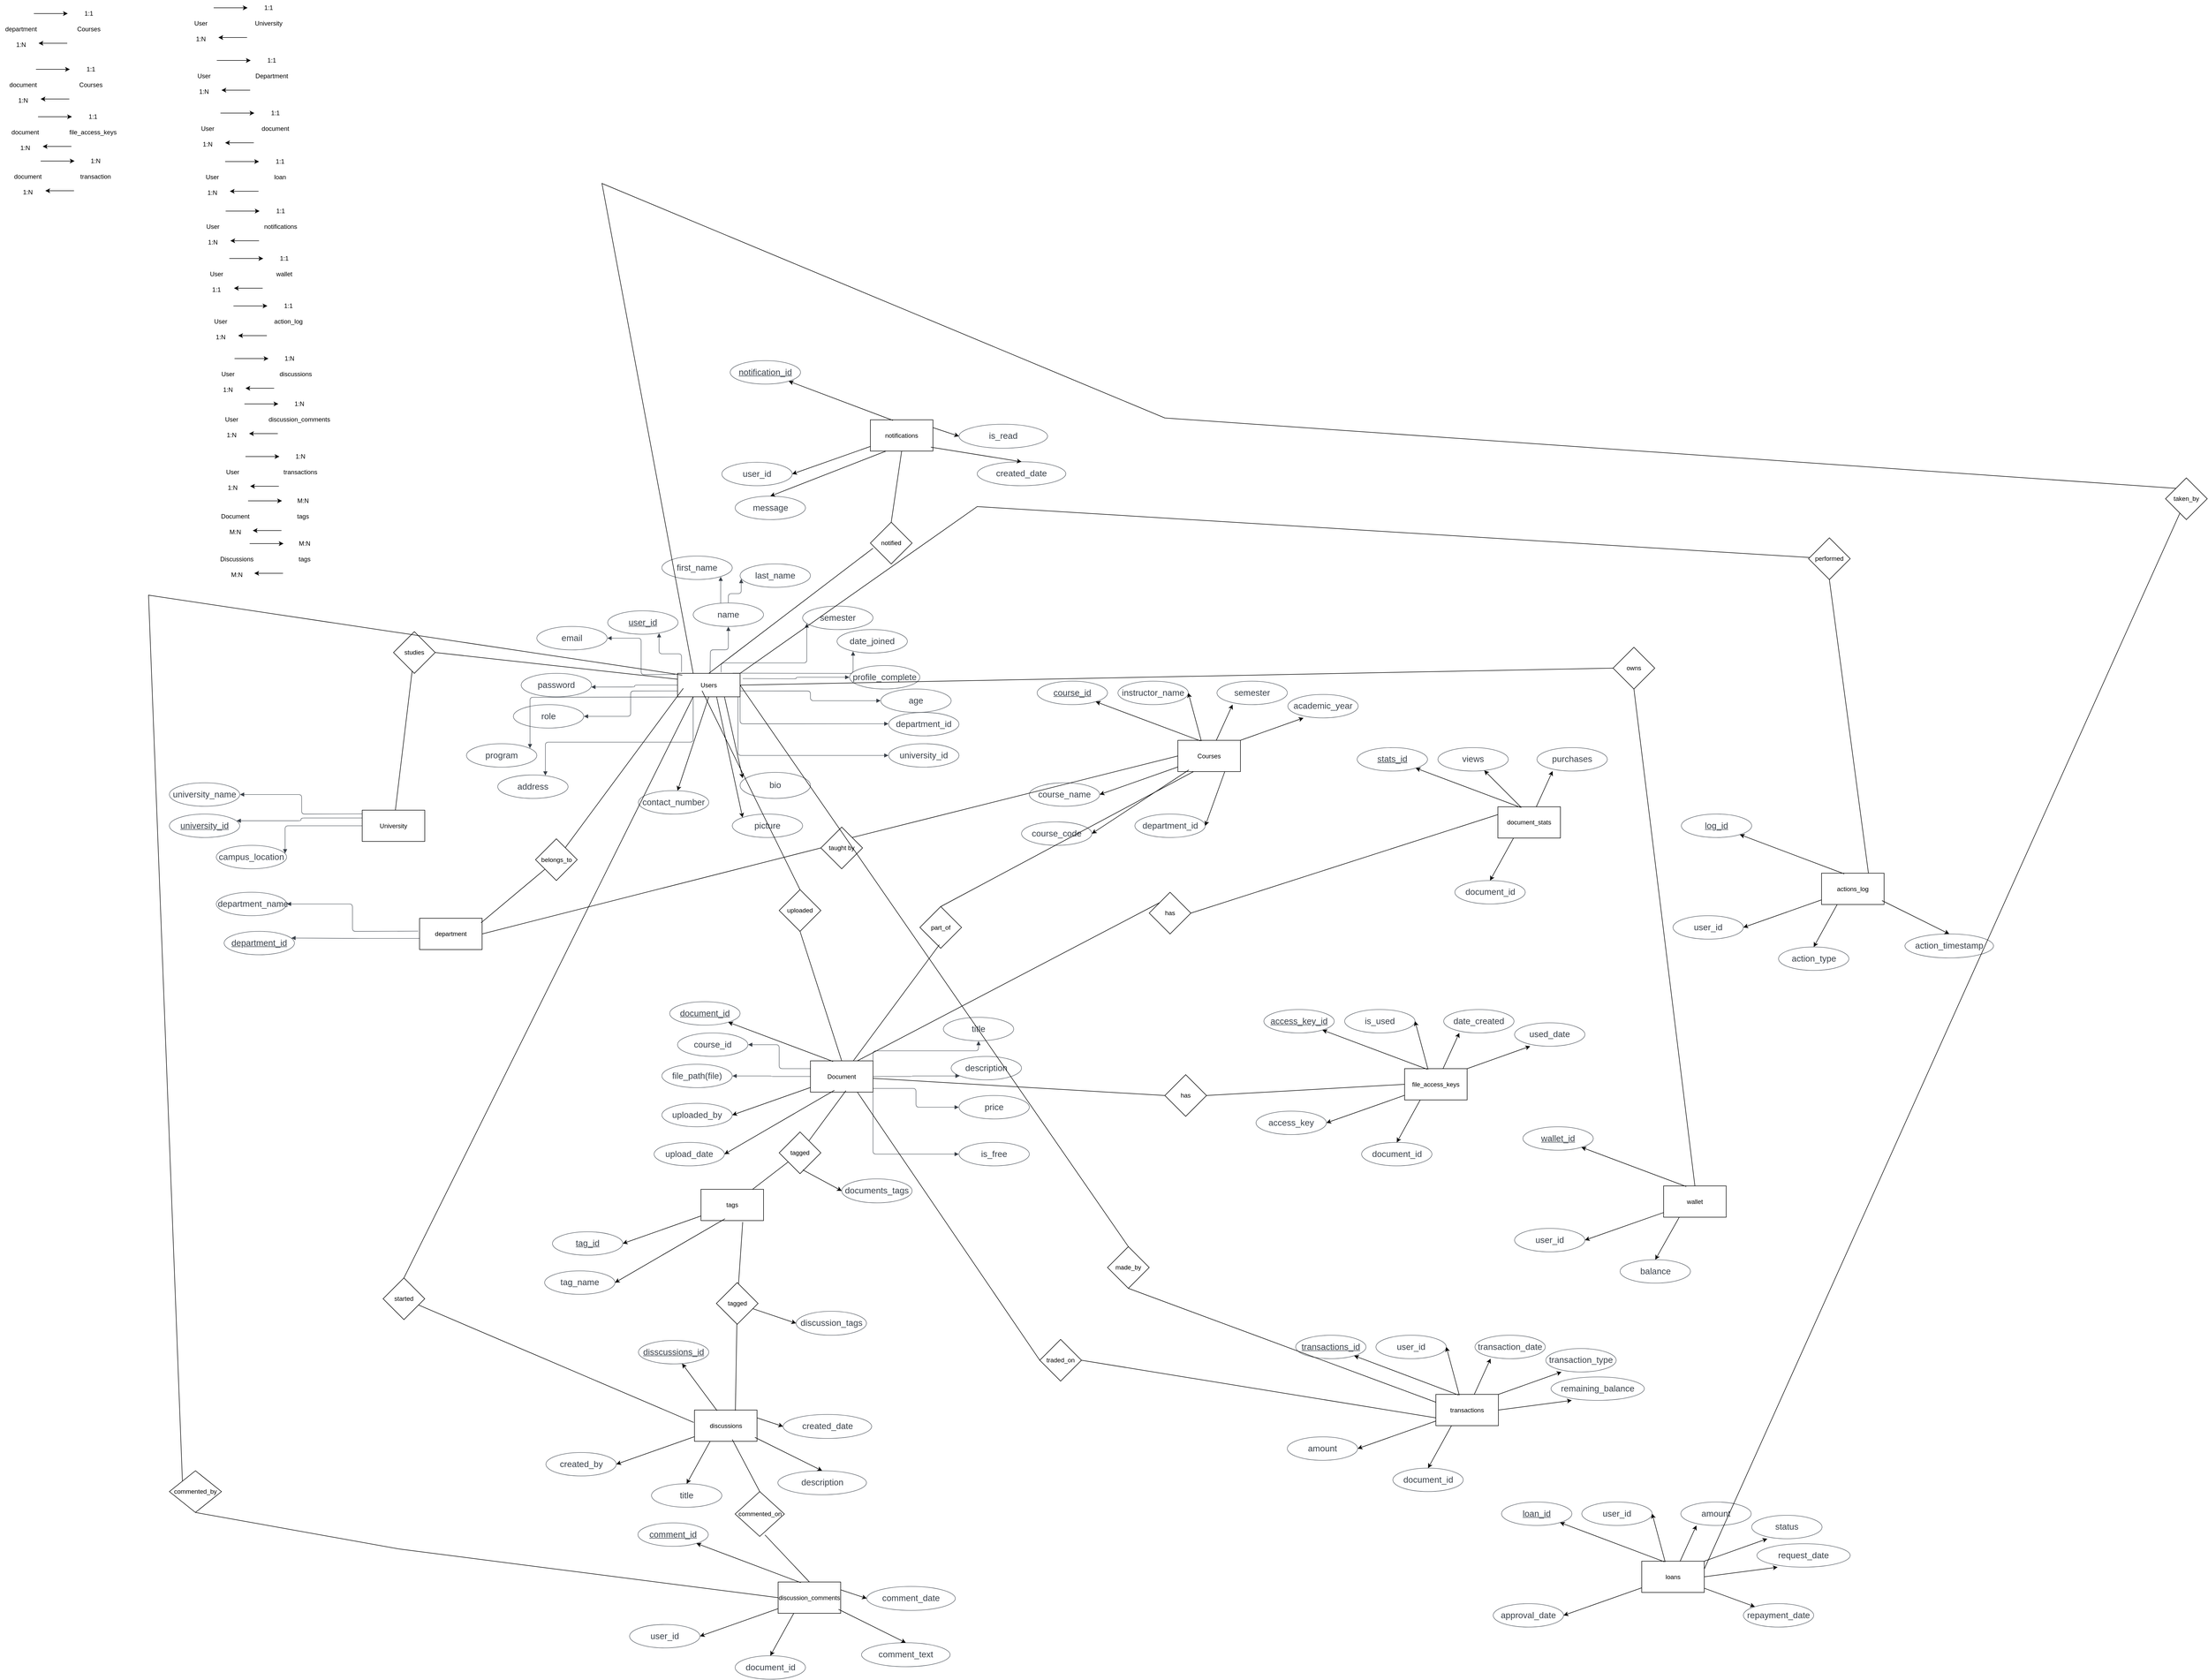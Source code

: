 <mxfile version="25.0.3">
  <diagram name="Page-1" id="we2B-EPDVbcSGUSXe_XV">
    <mxGraphModel dx="4141" dy="1746" grid="1" gridSize="10" guides="1" tooltips="1" connect="1" arrows="1" fold="1" page="1" pageScale="1" pageWidth="850" pageHeight="1100" math="0" shadow="0">
      <root>
        <mxCell id="0" />
        <mxCell id="1" parent="0" />
        <mxCell id="kMKTAfwcoq6TKuCzOSCz-64" value="user_id" style="html=1;overflow=block;blockSpacing=1;whiteSpace=wrap;ellipse;fontSize=16.7;fontColor=#3a414a;fontStyle=4;spacing=3.8;strokeColor=#3a414a;strokeOpacity=100;fillOpacity=100;rounded=1;absoluteArcSize=1;arcSize=9;fillColor=#ffffff;strokeWidth=0.8;lucidId=bpXyJnoL5-xP;" parent="1" vertex="1">
          <mxGeometry x="-779" y="90" width="135" height="45" as="geometry" />
        </mxCell>
        <mxCell id="kMKTAfwcoq6TKuCzOSCz-65" value="name" style="html=1;overflow=block;blockSpacing=1;whiteSpace=wrap;ellipse;fontSize=16.7;fontColor=#3a414a;spacing=3.8;strokeColor=#3a414a;strokeOpacity=100;fillOpacity=100;rounded=1;absoluteArcSize=1;arcSize=9;fillColor=#ffffff;strokeWidth=0.8;lucidId=cqXyB_txL.Rj;" parent="1" vertex="1">
          <mxGeometry x="-615" y="75" width="135" height="45" as="geometry" />
        </mxCell>
        <mxCell id="kMKTAfwcoq6TKuCzOSCz-66" value="last_name" style="html=1;overflow=block;blockSpacing=1;whiteSpace=wrap;ellipse;fontSize=16.7;fontColor=#3a414a;spacing=3.8;strokeColor=#3a414a;strokeOpacity=100;fillOpacity=100;rounded=1;absoluteArcSize=1;arcSize=9;fillColor=#ffffff;strokeWidth=0.8;lucidId=2qXy0XbtfYEI;" parent="1" vertex="1">
          <mxGeometry x="-525" width="135" height="45" as="geometry" />
        </mxCell>
        <mxCell id="kMKTAfwcoq6TKuCzOSCz-67" value="first_name" style="html=1;overflow=block;blockSpacing=1;whiteSpace=wrap;ellipse;fontSize=16.7;fontColor=#3a414a;spacing=3.8;strokeColor=#3a414a;strokeOpacity=100;fillOpacity=100;rounded=1;absoluteArcSize=1;arcSize=9;fillColor=#ffffff;strokeWidth=0.8;lucidId=3qXyEBtes6N~;" parent="1" vertex="1">
          <mxGeometry x="-675" y="-15" width="135" height="45" as="geometry" />
        </mxCell>
        <mxCell id="kMKTAfwcoq6TKuCzOSCz-68" value="" style="html=1;jettySize=18;whiteSpace=wrap;fontSize=13;strokeColor=#3a414a;strokeOpacity=100;strokeWidth=0.8;rounded=1;arcSize=12;edgeStyle=orthogonalEdgeStyle;startArrow=none;endArrow=block;endFill=1;exitX=0.5;exitY=-0.008;exitPerimeter=0;entryX=0.016;entryY=0.639;entryPerimeter=0;lucidId=yrXyQjngN3Ix;" parent="1" source="kMKTAfwcoq6TKuCzOSCz-65" target="kMKTAfwcoq6TKuCzOSCz-66" edge="1">
          <mxGeometry width="100" height="100" relative="1" as="geometry">
            <Array as="points" />
          </mxGeometry>
        </mxCell>
        <mxCell id="kMKTAfwcoq6TKuCzOSCz-69" value="" style="html=1;jettySize=18;whiteSpace=wrap;fontSize=13;strokeColor=#3a414a;strokeOpacity=100;strokeWidth=0.8;rounded=1;arcSize=12;edgeStyle=orthogonalEdgeStyle;startArrow=none;endArrow=block;endFill=1;exitX=0.391;exitY=0.004;exitPerimeter=0;entryX=0.836;entryY=0.879;entryPerimeter=0;lucidId=LrXyaM-QyR5.;" parent="1" source="kMKTAfwcoq6TKuCzOSCz-65" target="kMKTAfwcoq6TKuCzOSCz-67" edge="1">
          <mxGeometry width="100" height="100" relative="1" as="geometry">
            <Array as="points" />
          </mxGeometry>
        </mxCell>
        <mxCell id="kMKTAfwcoq6TKuCzOSCz-70" value="" style="html=1;jettySize=18;whiteSpace=wrap;fontSize=13;strokeColor=#3a414a;strokeOpacity=100;strokeWidth=0.8;rounded=1;arcSize=12;edgeStyle=orthogonalEdgeStyle;startArrow=none;endArrow=block;endFill=1;exitX=0.064;exitY=-0.059;exitPerimeter=0;entryX=0.73;entryY=0.952;entryPerimeter=0;lucidId=3rXy60mKjBkW;exitDx=0;exitDy=0;" parent="1" source="kMKTAfwcoq6TKuCzOSCz-123" target="kMKTAfwcoq6TKuCzOSCz-64" edge="1">
          <mxGeometry width="100" height="100" relative="1" as="geometry">
            <Array as="points" />
            <mxPoint x="-647.165" y="209.91" as="sourcePoint" />
          </mxGeometry>
        </mxCell>
        <mxCell id="kMKTAfwcoq6TKuCzOSCz-71" value="" style="html=1;jettySize=18;whiteSpace=wrap;fontSize=13;strokeColor=#3a414a;strokeOpacity=100;strokeWidth=0.8;rounded=1;arcSize=12;edgeStyle=orthogonalEdgeStyle;startArrow=none;endArrow=block;endFill=1;exitX=0.5;exitY=-0.008;exitPerimeter=0;entryX=0.5;entryY=1.008;entryPerimeter=0;lucidId=gsXyzeODPfmF;" parent="1" target="kMKTAfwcoq6TKuCzOSCz-65" edge="1">
          <mxGeometry width="100" height="100" relative="1" as="geometry">
            <Array as="points" />
            <mxPoint x="-582.5" y="209.64" as="sourcePoint" />
          </mxGeometry>
        </mxCell>
        <mxCell id="kMKTAfwcoq6TKuCzOSCz-72" value="email" style="html=1;overflow=block;blockSpacing=1;whiteSpace=wrap;ellipse;fontSize=16.7;fontColor=#3a414a;spacing=3.8;strokeColor=#3a414a;strokeOpacity=100;fillOpacity=100;rounded=1;absoluteArcSize=1;arcSize=9;fillColor=#ffffff;strokeWidth=0.8;lucidId=PsXyd4pGkRO4;" parent="1" vertex="1">
          <mxGeometry x="-915" y="120" width="135" height="45" as="geometry" />
        </mxCell>
        <mxCell id="kMKTAfwcoq6TKuCzOSCz-73" value="" style="html=1;jettySize=18;whiteSpace=wrap;fontSize=13;strokeColor=#3a414a;strokeOpacity=100;strokeWidth=0.8;rounded=1;arcSize=12;edgeStyle=orthogonalEdgeStyle;startArrow=none;endArrow=block;endFill=1;exitX=0.002;exitY=0.046;exitPerimeter=0;entryX=1.003;entryY=0.5;entryPerimeter=0;lucidId=jtXy0MZ8ZNQw;" parent="1" target="kMKTAfwcoq6TKuCzOSCz-72" edge="1">
          <mxGeometry width="100" height="100" relative="1" as="geometry">
            <Array as="points" />
            <mxPoint x="-649.73" y="212.07" as="sourcePoint" />
          </mxGeometry>
        </mxCell>
        <mxCell id="kMKTAfwcoq6TKuCzOSCz-74" value="password" style="html=1;overflow=block;blockSpacing=1;whiteSpace=wrap;ellipse;fontSize=16.7;fontColor=#3a414a;spacing=3.8;strokeColor=#3a414a;strokeOpacity=100;fillOpacity=100;rounded=1;absoluteArcSize=1;arcSize=9;fillColor=#ffffff;strokeWidth=0.8;lucidId=RtXyytwRsC4.;" parent="1" vertex="1">
          <mxGeometry x="-945" y="210" width="135" height="45" as="geometry" />
        </mxCell>
        <mxCell id="kMKTAfwcoq6TKuCzOSCz-75" value="" style="html=1;jettySize=18;whiteSpace=wrap;fontSize=13;strokeColor=#3a414a;strokeOpacity=100;strokeWidth=0.8;rounded=1;arcSize=12;edgeStyle=orthogonalEdgeStyle;startArrow=none;endArrow=block;endFill=1;exitX=0;exitY=0.5;entryX=0.996;entryY=0.583;entryPerimeter=0;lucidId=-tXykESYPSTD;exitDx=0;exitDy=0;" parent="1" source="kMKTAfwcoq6TKuCzOSCz-123" target="kMKTAfwcoq6TKuCzOSCz-74" edge="1">
          <mxGeometry width="100" height="100" relative="1" as="geometry">
            <Array as="points" />
            <mxPoint x="-650.405" y="230.61" as="sourcePoint" />
          </mxGeometry>
        </mxCell>
        <mxCell id="kMKTAfwcoq6TKuCzOSCz-76" value="role" style="html=1;overflow=block;blockSpacing=1;whiteSpace=wrap;ellipse;fontSize=16.7;fontColor=#3a414a;spacing=3.8;strokeColor=#3a414a;strokeOpacity=100;fillOpacity=100;rounded=1;absoluteArcSize=1;arcSize=9;fillColor=#ffffff;strokeWidth=0.8;lucidId=7uXyhCBNtfZT;" parent="1" vertex="1">
          <mxGeometry x="-960" y="270" width="135" height="45" as="geometry" />
        </mxCell>
        <mxCell id="kMKTAfwcoq6TKuCzOSCz-77" value="university_id" style="html=1;overflow=block;blockSpacing=1;whiteSpace=wrap;ellipse;fontSize=16.7;fontColor=#3a414a;spacing=3.8;strokeColor=#3a414a;strokeOpacity=100;fillOpacity=100;rounded=1;absoluteArcSize=1;arcSize=9;fillColor=#ffffff;strokeWidth=0.8;lucidId=evXyG4XahQaW;" parent="1" vertex="1">
          <mxGeometry x="-240" y="345" width="135" height="45" as="geometry" />
        </mxCell>
        <mxCell id="kMKTAfwcoq6TKuCzOSCz-78" value="department_id" style="html=1;overflow=block;blockSpacing=1;whiteSpace=wrap;ellipse;fontSize=16.7;fontColor=#3a414a;spacing=3.8;strokeColor=#3a414a;strokeOpacity=100;fillOpacity=100;rounded=1;absoluteArcSize=1;arcSize=9;fillColor=#ffffff;strokeWidth=0.8;lucidId=qvXy.vbX.yIx;" parent="1" vertex="1">
          <mxGeometry x="-240" y="285" width="135" height="45" as="geometry" />
        </mxCell>
        <mxCell id="kMKTAfwcoq6TKuCzOSCz-79" value="program" style="html=1;overflow=block;blockSpacing=1;whiteSpace=wrap;ellipse;fontSize=16.7;fontColor=#3a414a;spacing=3.8;strokeColor=#3a414a;strokeOpacity=100;fillOpacity=100;rounded=1;absoluteArcSize=1;arcSize=9;fillColor=#ffffff;strokeWidth=0.8;lucidId=xvXy4jD9YYKA;" parent="1" vertex="1">
          <mxGeometry x="-1050" y="345" width="135" height="45" as="geometry" />
        </mxCell>
        <mxCell id="kMKTAfwcoq6TKuCzOSCz-80" value="semester" style="html=1;overflow=block;blockSpacing=1;whiteSpace=wrap;ellipse;fontSize=16.7;fontColor=#3a414a;spacing=3.8;strokeColor=#3a414a;strokeOpacity=100;fillOpacity=100;rounded=1;absoluteArcSize=1;arcSize=9;fillColor=#ffffff;strokeWidth=0.8;lucidId=JvXypG2MiDyF;" parent="1" vertex="1">
          <mxGeometry x="-405" y="81" width="135" height="45" as="geometry" />
        </mxCell>
        <mxCell id="kMKTAfwcoq6TKuCzOSCz-81" value="profile_complete" style="html=1;overflow=block;blockSpacing=1;whiteSpace=wrap;ellipse;fontSize=16.7;fontColor=#3a414a;spacing=3.8;strokeColor=#3a414a;strokeOpacity=100;fillOpacity=100;rounded=1;absoluteArcSize=1;arcSize=9;fillColor=#ffffff;strokeWidth=0.8;lucidId=YvXynKNkwiAd;" parent="1" vertex="1">
          <mxGeometry x="-315" y="195" width="135" height="45" as="geometry" />
        </mxCell>
        <mxCell id="kMKTAfwcoq6TKuCzOSCz-82" value="date_joined" style="html=1;overflow=block;blockSpacing=1;whiteSpace=wrap;ellipse;fontSize=16.7;fontColor=#3a414a;spacing=3.8;strokeColor=#3a414a;strokeOpacity=100;fillOpacity=100;rounded=1;absoluteArcSize=1;arcSize=9;fillColor=#ffffff;strokeWidth=0.8;lucidId=iwXykSMktUwT;" parent="1" vertex="1">
          <mxGeometry x="-339" y="126" width="135" height="45" as="geometry" />
        </mxCell>
        <mxCell id="kMKTAfwcoq6TKuCzOSCz-83" value="age" style="html=1;overflow=block;blockSpacing=1;whiteSpace=wrap;ellipse;fontSize=16.7;fontColor=#3a414a;spacing=3.8;strokeColor=#3a414a;strokeOpacity=100;fillOpacity=100;rounded=1;absoluteArcSize=1;arcSize=9;fillColor=#ffffff;strokeWidth=0.8;lucidId=qwXyHfm.u9rl;" parent="1" vertex="1">
          <mxGeometry x="-255" y="240" width="135" height="45" as="geometry" />
        </mxCell>
        <mxCell id="kMKTAfwcoq6TKuCzOSCz-84" value="address" style="html=1;overflow=block;blockSpacing=1;whiteSpace=wrap;ellipse;fontSize=16.7;fontColor=#3a414a;spacing=3.8;strokeColor=#3a414a;strokeOpacity=100;fillOpacity=100;rounded=1;absoluteArcSize=1;arcSize=9;fillColor=#ffffff;strokeWidth=0.8;lucidId=vwXysebvJJaR;" parent="1" vertex="1">
          <mxGeometry x="-990" y="405" width="135" height="45" as="geometry" />
        </mxCell>
        <mxCell id="kMKTAfwcoq6TKuCzOSCz-85" value="" style="html=1;jettySize=18;whiteSpace=wrap;fontSize=13;strokeColor=#3a414a;strokeOpacity=100;strokeWidth=0.8;rounded=1;arcSize=12;edgeStyle=orthogonalEdgeStyle;startArrow=none;endArrow=block;endFill=1;entryX=-0.003;entryY=0.5;entryPerimeter=0;lucidId=BxXyCo1~NgiE;" parent="1" target="kMKTAfwcoq6TKuCzOSCz-77" edge="1">
          <mxGeometry width="100" height="100" relative="1" as="geometry">
            <Array as="points">
              <mxPoint x="-529" y="368" />
            </Array>
            <mxPoint x="-529" y="255" as="sourcePoint" />
          </mxGeometry>
        </mxCell>
        <mxCell id="kMKTAfwcoq6TKuCzOSCz-86" value="" style="html=1;jettySize=18;whiteSpace=wrap;fontSize=13;strokeColor=#3a414a;strokeOpacity=100;strokeWidth=0.8;rounded=1;arcSize=12;edgeStyle=orthogonalEdgeStyle;startArrow=none;endArrow=block;endFill=1;entryX=-0.003;entryY=0.5;entryPerimeter=0;lucidId=KyXyc4f~X5Tk;" parent="1" target="kMKTAfwcoq6TKuCzOSCz-81" edge="1">
          <mxGeometry width="100" height="100" relative="1" as="geometry">
            <Array as="points" />
            <mxPoint x="-520" y="220" as="sourcePoint" />
          </mxGeometry>
        </mxCell>
        <mxCell id="kMKTAfwcoq6TKuCzOSCz-87" value="" style="html=1;jettySize=18;whiteSpace=wrap;fontSize=13;strokeColor=#3a414a;strokeOpacity=100;strokeWidth=0.8;rounded=1;arcSize=12;edgeStyle=orthogonalEdgeStyle;startArrow=none;endArrow=block;endFill=1;lucidId=ZyXy9w5JCMK9;exitX=0.697;exitY=-0.044;exitDx=0;exitDy=0;exitPerimeter=0;" parent="1" source="kMKTAfwcoq6TKuCzOSCz-123" target="kMKTAfwcoq6TKuCzOSCz-80" edge="1">
          <mxGeometry width="100" height="100" relative="1" as="geometry">
            <Array as="points">
              <mxPoint x="-561" y="190" />
              <mxPoint x="-397" y="190" />
            </Array>
            <mxPoint x="-560" y="189.64" as="sourcePoint" />
            <mxPoint x="-397.5" y="135.0" as="targetPoint" />
          </mxGeometry>
        </mxCell>
        <mxCell id="kMKTAfwcoq6TKuCzOSCz-88" value="" style="html=1;jettySize=18;whiteSpace=wrap;fontSize=13;strokeColor=#3a414a;strokeOpacity=100;strokeWidth=0.8;rounded=1;arcSize=12;edgeStyle=orthogonalEdgeStyle;startArrow=none;endArrow=block;endFill=1;exitX=0.821;exitY=-0.008;exitPerimeter=0;entryX=0.228;entryY=0.928;entryPerimeter=0;lucidId=8yXyPmHvnm9G;" parent="1" target="kMKTAfwcoq6TKuCzOSCz-82" edge="1">
          <mxGeometry width="100" height="100" relative="1" as="geometry">
            <Array as="points" />
            <mxPoint x="-539.165" y="209.64" as="sourcePoint" />
          </mxGeometry>
        </mxCell>
        <mxCell id="kMKTAfwcoq6TKuCzOSCz-89" value="" style="html=1;jettySize=18;whiteSpace=wrap;fontSize=13;strokeColor=#3a414a;strokeOpacity=100;strokeWidth=0.8;rounded=1;arcSize=12;edgeStyle=orthogonalEdgeStyle;startArrow=none;endArrow=block;endFill=1;exitX=1;exitY=0.75;entryX=-0.003;entryY=0.5;entryPerimeter=0;lucidId=bzXy_dMHg1p6;exitDx=0;exitDy=0;" parent="1" source="kMKTAfwcoq6TKuCzOSCz-123" target="kMKTAfwcoq6TKuCzOSCz-83" edge="1">
          <mxGeometry width="100" height="100" relative="1" as="geometry">
            <Array as="points" />
            <mxPoint x="-514.595" y="232.5" as="sourcePoint" />
          </mxGeometry>
        </mxCell>
        <mxCell id="kMKTAfwcoq6TKuCzOSCz-90" value="" style="html=1;jettySize=18;whiteSpace=wrap;fontSize=13;strokeColor=#3a414a;strokeOpacity=100;strokeWidth=0.8;rounded=1;arcSize=12;edgeStyle=orthogonalEdgeStyle;startArrow=none;endArrow=block;endFill=1;exitX=1;exitY=1;entryX=-0.003;entryY=0.484;entryPerimeter=0;lucidId=xzXyw1KtKOSN;exitDx=0;exitDy=0;" parent="1" source="kMKTAfwcoq6TKuCzOSCz-123" target="kMKTAfwcoq6TKuCzOSCz-78" edge="1">
          <mxGeometry width="100" height="100" relative="1" as="geometry">
            <Array as="points" />
            <mxPoint x="-514.595" y="244.02" as="sourcePoint" />
          </mxGeometry>
        </mxCell>
        <mxCell id="kMKTAfwcoq6TKuCzOSCz-91" value="" style="html=1;jettySize=18;whiteSpace=wrap;fontSize=13;strokeColor=#3a414a;strokeOpacity=100;strokeWidth=0.8;rounded=1;arcSize=12;edgeStyle=orthogonalEdgeStyle;startArrow=none;endArrow=block;endFill=1;exitX=0;exitY=0.75;entryX=1.003;entryY=0.5;entryPerimeter=0;lucidId=HzXy7.Hxay4N;exitDx=0;exitDy=0;" parent="1" source="kMKTAfwcoq6TKuCzOSCz-123" target="kMKTAfwcoq6TKuCzOSCz-76" edge="1">
          <mxGeometry width="100" height="100" relative="1" as="geometry">
            <Array as="points" />
            <mxPoint x="-650.405" y="246" as="sourcePoint" />
          </mxGeometry>
        </mxCell>
        <mxCell id="kMKTAfwcoq6TKuCzOSCz-92" value="" style="html=1;jettySize=18;whiteSpace=wrap;fontSize=13;strokeColor=#3a414a;strokeOpacity=100;strokeWidth=0.8;rounded=1;arcSize=12;edgeStyle=orthogonalEdgeStyle;startArrow=none;endArrow=block;endFill=1;exitX=0.077;exitY=1.008;exitPerimeter=0;entryX=0.903;entryY=0.195;entryPerimeter=0;lucidId=PzXyyfH_9DdG;" parent="1" target="kMKTAfwcoq6TKuCzOSCz-79" edge="1">
          <mxGeometry width="100" height="100" relative="1" as="geometry">
            <Array as="points" />
            <mxPoint x="-639.605" y="255.36" as="sourcePoint" />
          </mxGeometry>
        </mxCell>
        <mxCell id="kMKTAfwcoq6TKuCzOSCz-93" value="" style="html=1;jettySize=18;whiteSpace=wrap;fontSize=13;strokeColor=#3a414a;strokeOpacity=100;strokeWidth=0.8;rounded=1;arcSize=12;edgeStyle=orthogonalEdgeStyle;startArrow=none;endArrow=block;endFill=1;entryX=0.677;entryY=0.025;entryPerimeter=0;lucidId=pAXyfz81DMzu;exitX=0.25;exitY=1;exitDx=0;exitDy=0;" parent="1" source="kMKTAfwcoq6TKuCzOSCz-123" target="kMKTAfwcoq6TKuCzOSCz-84" edge="1">
          <mxGeometry width="100" height="100" relative="1" as="geometry">
            <Array as="points">
              <mxPoint x="-615" y="342" />
              <mxPoint x="-899" y="342" />
            </Array>
            <mxPoint x="-600" y="341" as="sourcePoint" />
          </mxGeometry>
        </mxCell>
        <mxCell id="kMKTAfwcoq6TKuCzOSCz-95" value="department_id" style="html=1;overflow=block;blockSpacing=1;whiteSpace=wrap;ellipse;fontSize=16.7;fontColor=#3a414a;fontStyle=4;spacing=3.8;strokeColor=#3a414a;strokeOpacity=100;fillOpacity=100;rounded=1;absoluteArcSize=1;arcSize=9;fillColor=#ffffff;strokeWidth=0.8;lucidId=6BXycajUsQHc;" parent="1" vertex="1">
          <mxGeometry x="-1515" y="705" width="135" height="45" as="geometry" />
        </mxCell>
        <mxCell id="kMKTAfwcoq6TKuCzOSCz-96" value="department_name" style="html=1;overflow=block;blockSpacing=1;whiteSpace=wrap;ellipse;fontSize=16.7;fontColor=#3a414a;spacing=3.8;strokeColor=#3a414a;strokeOpacity=100;fillOpacity=100;rounded=1;absoluteArcSize=1;arcSize=9;fillColor=#ffffff;strokeWidth=0.8;lucidId=6BXy204AagYB;" parent="1" vertex="1">
          <mxGeometry x="-1530" y="630" width="135" height="45" as="geometry" />
        </mxCell>
        <mxCell id="kMKTAfwcoq6TKuCzOSCz-97" value="" style="html=1;jettySize=18;whiteSpace=wrap;fontSize=13;strokeColor=#3a414a;strokeOpacity=100;strokeWidth=0.8;rounded=1;arcSize=12;edgeStyle=orthogonalEdgeStyle;startArrow=none;endArrow=block;endFill=1;exitX=0.022;exitY=0.644;exitPerimeter=0;entryX=0.956;entryY=0.285;entryPerimeter=0;lucidId=6BXyuy7_bkwp;exitDx=0;exitDy=0;" parent="1" source="kMKTAfwcoq6TKuCzOSCz-128" target="kMKTAfwcoq6TKuCzOSCz-95" edge="1">
          <mxGeometry width="100" height="100" relative="1" as="geometry">
            <Array as="points" />
            <mxPoint x="-1155.405" y="717.825" as="sourcePoint" />
          </mxGeometry>
        </mxCell>
        <mxCell id="kMKTAfwcoq6TKuCzOSCz-98" value="" style="html=1;jettySize=18;whiteSpace=wrap;fontSize=13;strokeColor=#3a414a;strokeOpacity=100;strokeWidth=0.8;rounded=1;arcSize=12;edgeStyle=orthogonalEdgeStyle;startArrow=none;endArrow=block;endFill=1;exitX=0.093;exitY=-0.008;exitPerimeter=0;entryX=1.003;entryY=0.5;entryPerimeter=0;lucidId=6BXy7P57U716;" parent="1" target="kMKTAfwcoq6TKuCzOSCz-96" edge="1">
          <mxGeometry width="100" height="100" relative="1" as="geometry">
            <Array as="points" />
            <mxPoint x="-1142.445" y="704.64" as="sourcePoint" />
          </mxGeometry>
        </mxCell>
        <mxCell id="kMKTAfwcoq6TKuCzOSCz-100" value="university_id" style="html=1;overflow=block;blockSpacing=1;whiteSpace=wrap;ellipse;fontSize=16.7;fontColor=#3a414a;fontStyle=4;spacing=3.8;strokeColor=#3a414a;strokeOpacity=100;fillOpacity=100;rounded=1;absoluteArcSize=1;arcSize=9;fillColor=#ffffff;strokeWidth=0.8;lucidId=xFXyBgDhgXLk;" parent="1" vertex="1">
          <mxGeometry x="-1620" y="480" width="135" height="45" as="geometry" />
        </mxCell>
        <mxCell id="kMKTAfwcoq6TKuCzOSCz-101" value="university_name" style="html=1;overflow=block;blockSpacing=1;whiteSpace=wrap;ellipse;fontSize=16.7;fontColor=#3a414a;spacing=3.8;strokeColor=#3a414a;strokeOpacity=100;fillOpacity=100;rounded=1;absoluteArcSize=1;arcSize=9;fillColor=#ffffff;strokeWidth=0.8;lucidId=xFXyghqiMMu8;" parent="1" vertex="1">
          <mxGeometry x="-1620" y="420" width="135" height="45" as="geometry" />
        </mxCell>
        <mxCell id="kMKTAfwcoq6TKuCzOSCz-102" value="" style="html=1;jettySize=18;whiteSpace=wrap;fontSize=13;strokeColor=#3a414a;strokeOpacity=100;strokeWidth=0.8;rounded=1;arcSize=12;edgeStyle=orthogonalEdgeStyle;startArrow=none;endArrow=block;endFill=1;exitX=0;exitY=0.25;entryX=0.956;entryY=0.285;entryPerimeter=0;lucidId=xFXyEifG~jEz;exitDx=0;exitDy=0;" parent="1" source="kMKTAfwcoq6TKuCzOSCz-126" target="kMKTAfwcoq6TKuCzOSCz-100" edge="1">
          <mxGeometry width="100" height="100" relative="1" as="geometry">
            <Array as="points" />
            <mxPoint x="-1260.405" y="492.825" as="sourcePoint" />
          </mxGeometry>
        </mxCell>
        <mxCell id="kMKTAfwcoq6TKuCzOSCz-103" value="" style="html=1;jettySize=18;whiteSpace=wrap;fontSize=13;strokeColor=#3a414a;strokeOpacity=100;strokeWidth=0.8;rounded=1;arcSize=12;edgeStyle=orthogonalEdgeStyle;startArrow=none;endArrow=block;endFill=1;exitX=0.093;exitY=-0.008;exitPerimeter=0;entryX=1.003;entryY=0.5;entryPerimeter=0;lucidId=xFXyctXH-GNL;" parent="1" target="kMKTAfwcoq6TKuCzOSCz-101" edge="1">
          <mxGeometry width="100" height="100" relative="1" as="geometry">
            <Array as="points" />
            <mxPoint x="-1247.445" y="479.64" as="sourcePoint" />
          </mxGeometry>
        </mxCell>
        <mxCell id="kMKTAfwcoq6TKuCzOSCz-104" value="campus_location" style="html=1;overflow=block;blockSpacing=1;whiteSpace=wrap;ellipse;fontSize=16.7;fontColor=#3a414a;spacing=3.8;strokeColor=#3a414a;strokeOpacity=100;fillOpacity=100;rounded=1;absoluteArcSize=1;arcSize=9;fillColor=#ffffff;strokeWidth=0.8;lucidId=QGXyPLDuW8xo;" parent="1" vertex="1">
          <mxGeometry x="-1530" y="540" width="135" height="45" as="geometry" />
        </mxCell>
        <mxCell id="kMKTAfwcoq6TKuCzOSCz-105" value="" style="html=1;jettySize=18;whiteSpace=wrap;fontSize=13;strokeColor=#3a414a;strokeOpacity=100;strokeWidth=0.8;rounded=1;arcSize=12;edgeStyle=orthogonalEdgeStyle;startArrow=none;endArrow=block;endFill=1;entryX=0.978;entryY=0.342;entryPerimeter=0;lucidId=9GXyLLC93pBq;" parent="1" source="kMKTAfwcoq6TKuCzOSCz-126" target="kMKTAfwcoq6TKuCzOSCz-104" edge="1">
          <mxGeometry width="100" height="100" relative="1" as="geometry">
            <Array as="points" />
            <mxPoint x="-1257.03" y="525.135" as="sourcePoint" />
          </mxGeometry>
        </mxCell>
        <mxCell id="kMKTAfwcoq6TKuCzOSCz-107" value="document_id" style="html=1;overflow=block;blockSpacing=1;whiteSpace=wrap;ellipse;fontSize=16.7;fontColor=#3a414a;fontStyle=4;spacing=3.8;strokeColor=#3a414a;strokeOpacity=100;fillOpacity=100;rounded=1;absoluteArcSize=1;arcSize=9;fillColor=#ffffff;strokeWidth=0.8;lucidId=CTXyAcADFPme;" parent="1" vertex="1">
          <mxGeometry x="-660" y="840" width="135" height="45" as="geometry" />
        </mxCell>
        <mxCell id="kMKTAfwcoq6TKuCzOSCz-108" value="title" style="html=1;overflow=block;blockSpacing=1;whiteSpace=wrap;ellipse;fontSize=16.7;fontColor=#3a414a;spacing=3.8;strokeColor=#3a414a;strokeOpacity=100;fillOpacity=100;rounded=1;absoluteArcSize=1;arcSize=9;fillColor=#ffffff;strokeWidth=0.8;lucidId=CTXyQfJYNm_L;" parent="1" vertex="1">
          <mxGeometry x="-135" y="870" width="135" height="45" as="geometry" />
        </mxCell>
        <mxCell id="kMKTAfwcoq6TKuCzOSCz-110" value="course_id" style="html=1;overflow=block;blockSpacing=1;whiteSpace=wrap;ellipse;fontSize=16.7;fontColor=#3a414a;spacing=3.8;strokeColor=#3a414a;strokeOpacity=100;fillOpacity=100;rounded=1;absoluteArcSize=1;arcSize=9;fillColor=#ffffff;strokeWidth=0.8;lucidId=CTXygEsMavHD;" parent="1" vertex="1">
          <mxGeometry x="-645" y="900" width="135" height="45" as="geometry" />
        </mxCell>
        <mxCell id="kMKTAfwcoq6TKuCzOSCz-111" value="file_path(file)" style="html=1;overflow=block;blockSpacing=1;whiteSpace=wrap;ellipse;fontSize=16.7;fontColor=#3a414a;spacing=3.8;strokeColor=#3a414a;strokeOpacity=100;fillOpacity=100;rounded=1;absoluteArcSize=1;arcSize=9;fillColor=#ffffff;strokeWidth=0.8;lucidId=CTXyUF-t7PcM;" parent="1" vertex="1">
          <mxGeometry x="-675" y="960" width="135" height="45" as="geometry" />
        </mxCell>
        <mxCell id="kMKTAfwcoq6TKuCzOSCz-112" value="upload_date" style="html=1;overflow=block;blockSpacing=1;whiteSpace=wrap;ellipse;fontSize=16.7;fontColor=#3a414a;spacing=3.8;strokeColor=#3a414a;strokeOpacity=100;fillOpacity=100;rounded=1;absoluteArcSize=1;arcSize=9;fillColor=#ffffff;strokeWidth=0.8;lucidId=CTXyg3M-bdhD;" parent="1" vertex="1">
          <mxGeometry x="-690" y="1110" width="135" height="45" as="geometry" />
        </mxCell>
        <mxCell id="kMKTAfwcoq6TKuCzOSCz-113" value="is_free&#x9;" style="html=1;overflow=block;blockSpacing=1;whiteSpace=wrap;ellipse;fontSize=16.7;fontColor=#3a414a;spacing=3.8;strokeColor=#3a414a;strokeOpacity=100;fillOpacity=100;rounded=1;absoluteArcSize=1;arcSize=9;fillColor=#ffffff;strokeWidth=0.8;lucidId=CTXynaInC8LI;" parent="1" vertex="1">
          <mxGeometry x="-105" y="1110" width="135" height="45" as="geometry" />
        </mxCell>
        <mxCell id="kMKTAfwcoq6TKuCzOSCz-114" value="description" style="html=1;overflow=block;blockSpacing=1;whiteSpace=wrap;ellipse;fontSize=16.7;fontColor=#3a414a;spacing=3.8;strokeColor=#3a414a;strokeOpacity=100;fillOpacity=100;rounded=1;absoluteArcSize=1;arcSize=9;fillColor=#ffffff;strokeWidth=0.8;lucidId=CTXye~SEYbfj;" parent="1" vertex="1">
          <mxGeometry x="-120" y="945" width="135" height="45" as="geometry" />
        </mxCell>
        <mxCell id="kMKTAfwcoq6TKuCzOSCz-115" value="uploaded_by" style="html=1;overflow=block;blockSpacing=1;whiteSpace=wrap;ellipse;fontSize=16.7;fontColor=#3a414a;spacing=3.8;strokeColor=#3a414a;strokeOpacity=100;fillOpacity=100;rounded=1;absoluteArcSize=1;arcSize=9;fillColor=#ffffff;strokeWidth=0.8;lucidId=CTXyEhZ~NJwq;" parent="1" vertex="1">
          <mxGeometry x="-675" y="1035" width="135" height="45" as="geometry" />
        </mxCell>
        <mxCell id="kMKTAfwcoq6TKuCzOSCz-116" value="price" style="html=1;overflow=block;blockSpacing=1;whiteSpace=wrap;ellipse;fontSize=16.7;fontColor=#3a414a;spacing=3.8;strokeColor=#3a414a;strokeOpacity=100;fillOpacity=100;rounded=1;absoluteArcSize=1;arcSize=9;fillColor=#ffffff;strokeWidth=0.8;lucidId=CTXyr2xQA.jP;" parent="1" vertex="1">
          <mxGeometry x="-105" y="1020" width="135" height="45" as="geometry" />
        </mxCell>
        <mxCell id="kMKTAfwcoq6TKuCzOSCz-117" value="" style="html=1;jettySize=18;whiteSpace=wrap;fontSize=13;strokeColor=#3a414a;strokeOpacity=100;strokeWidth=0.8;rounded=1;arcSize=12;edgeStyle=orthogonalEdgeStyle;startArrow=none;endArrow=block;endFill=1;exitX=1;exitY=0;entryX=0.5;entryY=1.008;entryPerimeter=0;lucidId=gVXynWgnCXeu;exitDx=0;exitDy=0;" parent="1" source="kMKTAfwcoq6TKuCzOSCz-129" target="kMKTAfwcoq6TKuCzOSCz-108" edge="1">
          <mxGeometry width="100" height="100" relative="1" as="geometry">
            <Array as="points" />
            <mxPoint x="-277.545" y="959.64" as="sourcePoint" />
          </mxGeometry>
        </mxCell>
        <mxCell id="kMKTAfwcoq6TKuCzOSCz-118" value="" style="html=1;jettySize=18;whiteSpace=wrap;fontSize=13;strokeColor=#3a414a;strokeOpacity=100;strokeWidth=0.8;rounded=1;arcSize=12;edgeStyle=orthogonalEdgeStyle;startArrow=none;endArrow=block;endFill=1;exitX=1;exitY=0.5;entryX=0.12;entryY=0.833;entryPerimeter=0;lucidId=Q0Xy5_ONoMZy;exitDx=0;exitDy=0;" parent="1" source="kMKTAfwcoq6TKuCzOSCz-129" target="kMKTAfwcoq6TKuCzOSCz-114" edge="1">
          <mxGeometry width="100" height="100" relative="1" as="geometry">
            <Array as="points" />
            <mxPoint x="-254.595" y="982.5" as="sourcePoint" />
          </mxGeometry>
        </mxCell>
        <mxCell id="kMKTAfwcoq6TKuCzOSCz-119" value="" style="html=1;jettySize=18;whiteSpace=wrap;fontSize=13;strokeColor=#3a414a;strokeOpacity=100;strokeWidth=0.8;rounded=1;arcSize=12;edgeStyle=orthogonalEdgeStyle;startArrow=none;endArrow=block;endFill=1;exitX=0.994;exitY=0.881;exitPerimeter=0;entryX=-0.003;entryY=0.5;entryPerimeter=0;lucidId=X0Xyz8u4sEjg;exitDx=0;exitDy=0;" parent="1" source="kMKTAfwcoq6TKuCzOSCz-129" target="kMKTAfwcoq6TKuCzOSCz-116" edge="1">
          <mxGeometry width="100" height="100" relative="1" as="geometry">
            <Array as="points" />
            <mxPoint x="-256.62" y="1004.46" as="sourcePoint" />
          </mxGeometry>
        </mxCell>
        <mxCell id="kMKTAfwcoq6TKuCzOSCz-120" value="" style="html=1;jettySize=18;whiteSpace=wrap;fontSize=13;strokeColor=#3a414a;strokeOpacity=100;strokeWidth=0.8;rounded=1;arcSize=12;edgeStyle=orthogonalEdgeStyle;startArrow=none;endArrow=block;endFill=1;exitX=1;exitY=1;entryX=-0.003;entryY=0.5;entryPerimeter=0;lucidId=70XyFSlE3IHd;exitDx=0;exitDy=0;" parent="1" source="kMKTAfwcoq6TKuCzOSCz-129" target="kMKTAfwcoq6TKuCzOSCz-113" edge="1">
          <mxGeometry width="100" height="100" relative="1" as="geometry">
            <Array as="points" />
            <mxPoint x="-277.41" y="1005.36" as="sourcePoint" />
          </mxGeometry>
        </mxCell>
        <mxCell id="kMKTAfwcoq6TKuCzOSCz-121" value="" style="html=1;jettySize=18;whiteSpace=wrap;fontSize=13;strokeColor=#3a414a;strokeOpacity=100;strokeWidth=0.8;rounded=1;arcSize=12;edgeStyle=orthogonalEdgeStyle;startArrow=none;endArrow=block;endFill=1;exitX=0;exitY=0.25;entryX=1.003;entryY=0.5;entryPerimeter=0;lucidId=i1XyxVv~0u5z;exitDx=0;exitDy=0;" parent="1" source="kMKTAfwcoq6TKuCzOSCz-129" target="kMKTAfwcoq6TKuCzOSCz-110" edge="1">
          <mxGeometry width="100" height="100" relative="1" as="geometry">
            <Array as="points" />
            <mxPoint x="-390.405" y="965.94" as="sourcePoint" />
          </mxGeometry>
        </mxCell>
        <mxCell id="kMKTAfwcoq6TKuCzOSCz-122" value="" style="html=1;jettySize=18;whiteSpace=wrap;fontSize=13;strokeColor=#3a414a;strokeOpacity=100;strokeWidth=0.8;rounded=1;arcSize=12;edgeStyle=orthogonalEdgeStyle;startArrow=none;endArrow=block;endFill=1;entryX=1.003;entryY=0.5;entryPerimeter=0;lucidId=y1XyO4l4.1dw;" parent="1" source="kMKTAfwcoq6TKuCzOSCz-129" target="kMKTAfwcoq6TKuCzOSCz-111" edge="1">
          <mxGeometry width="100" height="100" relative="1" as="geometry">
            <Array as="points" />
            <mxPoint x="-390.405" y="982.5" as="sourcePoint" />
          </mxGeometry>
        </mxCell>
        <mxCell id="kMKTAfwcoq6TKuCzOSCz-123" value="Users" style="rounded=0;whiteSpace=wrap;html=1;" parent="1" vertex="1">
          <mxGeometry x="-645" y="210" width="120" height="45" as="geometry" />
        </mxCell>
        <mxCell id="kMKTAfwcoq6TKuCzOSCz-126" value="University" style="rounded=0;whiteSpace=wrap;html=1;" parent="1" vertex="1">
          <mxGeometry x="-1250" y="472.5" width="120" height="60" as="geometry" />
        </mxCell>
        <mxCell id="kMKTAfwcoq6TKuCzOSCz-128" value="department" style="rounded=0;whiteSpace=wrap;html=1;" parent="1" vertex="1">
          <mxGeometry x="-1140" y="680" width="120" height="60" as="geometry" />
        </mxCell>
        <mxCell id="kMKTAfwcoq6TKuCzOSCz-129" value="Document" style="rounded=0;whiteSpace=wrap;html=1;" parent="1" vertex="1">
          <mxGeometry x="-390" y="953.5" width="120" height="60" as="geometry" />
        </mxCell>
        <mxCell id="kMKTAfwcoq6TKuCzOSCz-130" value="" style="endArrow=classic;html=1;rounded=0;entryX=1;entryY=0.5;entryDx=0;entryDy=0;" parent="1" source="kMKTAfwcoq6TKuCzOSCz-129" target="kMKTAfwcoq6TKuCzOSCz-115" edge="1">
          <mxGeometry width="50" height="50" relative="1" as="geometry">
            <mxPoint x="-600" y="1020" as="sourcePoint" />
            <mxPoint x="-550" y="970" as="targetPoint" />
          </mxGeometry>
        </mxCell>
        <mxCell id="kMKTAfwcoq6TKuCzOSCz-131" value="" style="endArrow=classic;html=1;rounded=0;entryX=1;entryY=0.5;entryDx=0;entryDy=0;exitX=0.383;exitY=0.942;exitDx=0;exitDy=0;exitPerimeter=0;" parent="1" source="kMKTAfwcoq6TKuCzOSCz-129" target="kMKTAfwcoq6TKuCzOSCz-112" edge="1">
          <mxGeometry width="50" height="50" relative="1" as="geometry">
            <mxPoint x="-600" y="1020" as="sourcePoint" />
            <mxPoint x="-550" y="970" as="targetPoint" />
          </mxGeometry>
        </mxCell>
        <mxCell id="kMKTAfwcoq6TKuCzOSCz-132" value="" style="endArrow=classic;html=1;rounded=0;exitX=0.361;exitY=0.019;exitDx=0;exitDy=0;exitPerimeter=0;" parent="1" source="kMKTAfwcoq6TKuCzOSCz-129" target="kMKTAfwcoq6TKuCzOSCz-107" edge="1">
          <mxGeometry width="50" height="50" relative="1" as="geometry">
            <mxPoint x="-530" y="1050" as="sourcePoint" />
            <mxPoint x="-480" y="1000" as="targetPoint" />
          </mxGeometry>
        </mxCell>
        <mxCell id="kMKTAfwcoq6TKuCzOSCz-133" value="contact_number" style="html=1;overflow=block;blockSpacing=1;whiteSpace=wrap;ellipse;fontSize=16.7;fontColor=#3a414a;spacing=3.8;strokeColor=#3a414a;strokeOpacity=100;fillOpacity=100;rounded=1;absoluteArcSize=1;arcSize=9;fillColor=#ffffff;strokeWidth=0.8;lucidId=vwXysebvJJaR;" parent="1" vertex="1">
          <mxGeometry x="-720" y="435" width="135" height="45" as="geometry" />
        </mxCell>
        <mxCell id="kMKTAfwcoq6TKuCzOSCz-134" value="" style="endArrow=classic;html=1;rounded=0;exitX=0.5;exitY=1;exitDx=0;exitDy=0;" parent="1" source="kMKTAfwcoq6TKuCzOSCz-123" target="kMKTAfwcoq6TKuCzOSCz-133" edge="1">
          <mxGeometry width="50" height="50" relative="1" as="geometry">
            <mxPoint x="-510" y="490" as="sourcePoint" />
            <mxPoint x="-460" y="440" as="targetPoint" />
          </mxGeometry>
        </mxCell>
        <mxCell id="kMKTAfwcoq6TKuCzOSCz-135" value="bio" style="html=1;overflow=block;blockSpacing=1;whiteSpace=wrap;ellipse;fontSize=16.7;fontColor=#3a414a;spacing=3.8;strokeColor=#3a414a;strokeOpacity=100;fillOpacity=100;rounded=1;absoluteArcSize=1;arcSize=9;fillColor=#ffffff;strokeWidth=0.8;lucidId=vwXysebvJJaR;" parent="1" vertex="1">
          <mxGeometry x="-525" y="400" width="135" height="50" as="geometry" />
        </mxCell>
        <mxCell id="kMKTAfwcoq6TKuCzOSCz-136" value="" style="endArrow=classic;html=1;rounded=0;exitX=0.75;exitY=1;exitDx=0;exitDy=0;entryX=0.037;entryY=0.222;entryDx=0;entryDy=0;entryPerimeter=0;" parent="1" source="kMKTAfwcoq6TKuCzOSCz-123" target="kMKTAfwcoq6TKuCzOSCz-135" edge="1">
          <mxGeometry width="50" height="50" relative="1" as="geometry">
            <mxPoint x="-568" y="265" as="sourcePoint" />
            <mxPoint x="-628" y="445" as="targetPoint" />
          </mxGeometry>
        </mxCell>
        <mxCell id="kMKTAfwcoq6TKuCzOSCz-137" value="picture" style="html=1;overflow=block;blockSpacing=1;whiteSpace=wrap;ellipse;fontSize=16.7;fontColor=#3a414a;spacing=3.8;strokeColor=#3a414a;strokeOpacity=100;fillOpacity=100;rounded=1;absoluteArcSize=1;arcSize=9;fillColor=#ffffff;strokeWidth=0.8;lucidId=vwXysebvJJaR;" parent="1" vertex="1">
          <mxGeometry x="-540" y="480" width="135" height="45" as="geometry" />
        </mxCell>
        <mxCell id="kMKTAfwcoq6TKuCzOSCz-138" value="" style="endArrow=classic;html=1;rounded=0;entryX=0;entryY=0;entryDx=0;entryDy=0;exitX=0.625;exitY=1.007;exitDx=0;exitDy=0;exitPerimeter=0;" parent="1" source="kMKTAfwcoq6TKuCzOSCz-123" target="kMKTAfwcoq6TKuCzOSCz-137" edge="1">
          <mxGeometry width="50" height="50" relative="1" as="geometry">
            <mxPoint x="-530" y="380" as="sourcePoint" />
            <mxPoint x="-480" y="330" as="targetPoint" />
          </mxGeometry>
        </mxCell>
        <mxCell id="kMKTAfwcoq6TKuCzOSCz-140" value="tag_name" style="html=1;overflow=block;blockSpacing=1;whiteSpace=wrap;ellipse;fontSize=16.7;fontColor=#3a414a;spacing=3.8;strokeColor=#3a414a;strokeOpacity=100;fillOpacity=100;rounded=1;absoluteArcSize=1;arcSize=9;fillColor=#ffffff;strokeWidth=0.8;lucidId=CTXyg3M-bdhD;" parent="1" vertex="1">
          <mxGeometry x="-900" y="1356.5" width="135" height="45" as="geometry" />
        </mxCell>
        <mxCell id="kMKTAfwcoq6TKuCzOSCz-141" value="&lt;u&gt;tag_id&lt;/u&gt;" style="html=1;overflow=block;blockSpacing=1;whiteSpace=wrap;ellipse;fontSize=16.7;fontColor=#3a414a;spacing=3.8;strokeColor=#3a414a;strokeOpacity=100;fillOpacity=100;rounded=1;absoluteArcSize=1;arcSize=9;fillColor=#ffffff;strokeWidth=0.8;lucidId=CTXyEhZ~NJwq;" parent="1" vertex="1">
          <mxGeometry x="-885" y="1281.5" width="135" height="45" as="geometry" />
        </mxCell>
        <mxCell id="kMKTAfwcoq6TKuCzOSCz-142" value="tags" style="rounded=0;whiteSpace=wrap;html=1;" parent="1" vertex="1">
          <mxGeometry x="-600" y="1200" width="120" height="60" as="geometry" />
        </mxCell>
        <mxCell id="kMKTAfwcoq6TKuCzOSCz-143" value="" style="endArrow=classic;html=1;rounded=0;entryX=1;entryY=0.5;entryDx=0;entryDy=0;" parent="1" source="kMKTAfwcoq6TKuCzOSCz-142" target="kMKTAfwcoq6TKuCzOSCz-141" edge="1">
          <mxGeometry width="50" height="50" relative="1" as="geometry">
            <mxPoint x="-810" y="1266.5" as="sourcePoint" />
            <mxPoint x="-760" y="1216.5" as="targetPoint" />
          </mxGeometry>
        </mxCell>
        <mxCell id="kMKTAfwcoq6TKuCzOSCz-144" value="" style="endArrow=classic;html=1;rounded=0;entryX=1;entryY=0.5;entryDx=0;entryDy=0;exitX=0.383;exitY=0.942;exitDx=0;exitDy=0;exitPerimeter=0;" parent="1" source="kMKTAfwcoq6TKuCzOSCz-142" target="kMKTAfwcoq6TKuCzOSCz-140" edge="1">
          <mxGeometry width="50" height="50" relative="1" as="geometry">
            <mxPoint x="-810" y="1266.5" as="sourcePoint" />
            <mxPoint x="-760" y="1216.5" as="targetPoint" />
          </mxGeometry>
        </mxCell>
        <mxCell id="kMKTAfwcoq6TKuCzOSCz-150" style="edgeStyle=orthogonalEdgeStyle;rounded=0;orthogonalLoop=1;jettySize=auto;html=1;exitX=0;exitY=0.5;exitDx=0;exitDy=0;" parent="1" source="kMKTAfwcoq6TKuCzOSCz-145" edge="1">
          <mxGeometry relative="1" as="geometry">
            <mxPoint x="-450" y="1130" as="targetPoint" />
          </mxGeometry>
        </mxCell>
        <mxCell id="kMKTAfwcoq6TKuCzOSCz-145" value="tagged" style="rhombus;whiteSpace=wrap;html=1;" parent="1" vertex="1">
          <mxGeometry x="-450" y="1090" width="80" height="80" as="geometry" />
        </mxCell>
        <mxCell id="kMKTAfwcoq6TKuCzOSCz-146" value="" style="endArrow=none;html=1;rounded=0;" parent="1" source="kMKTAfwcoq6TKuCzOSCz-142" target="kMKTAfwcoq6TKuCzOSCz-145" edge="1">
          <mxGeometry width="50" height="50" relative="1" as="geometry">
            <mxPoint x="-480" y="1210" as="sourcePoint" />
            <mxPoint x="-430" y="1160" as="targetPoint" />
          </mxGeometry>
        </mxCell>
        <mxCell id="kMKTAfwcoq6TKuCzOSCz-147" value="" style="endArrow=none;html=1;rounded=0;entryX=0.567;entryY=0.953;entryDx=0;entryDy=0;entryPerimeter=0;" parent="1" source="kMKTAfwcoq6TKuCzOSCz-145" target="kMKTAfwcoq6TKuCzOSCz-129" edge="1">
          <mxGeometry width="50" height="50" relative="1" as="geometry">
            <mxPoint x="-510" y="1230" as="sourcePoint" />
            <mxPoint x="-460" y="1180" as="targetPoint" />
          </mxGeometry>
        </mxCell>
        <mxCell id="kMKTAfwcoq6TKuCzOSCz-148" value="" style="endArrow=classic;html=1;rounded=0;exitX=0.567;exitY=0.908;exitDx=0;exitDy=0;exitPerimeter=0;entryX=0;entryY=0.5;entryDx=0;entryDy=0;" parent="1" source="kMKTAfwcoq6TKuCzOSCz-145" target="kMKTAfwcoq6TKuCzOSCz-149" edge="1">
          <mxGeometry width="50" height="50" relative="1" as="geometry">
            <mxPoint x="-510" y="1230" as="sourcePoint" />
            <mxPoint x="-340" y="1190" as="targetPoint" />
          </mxGeometry>
        </mxCell>
        <mxCell id="kMKTAfwcoq6TKuCzOSCz-149" value="documents_tags" style="html=1;overflow=block;blockSpacing=1;whiteSpace=wrap;ellipse;fontSize=16.7;fontColor=#3a414a;spacing=3.8;strokeColor=#3a414a;strokeOpacity=100;fillOpacity=100;rounded=1;absoluteArcSize=1;arcSize=9;fillColor=#ffffff;strokeWidth=0.8;lucidId=CTXynaInC8LI;" parent="1" vertex="1">
          <mxGeometry x="-330" y="1180" width="135" height="46" as="geometry" />
        </mxCell>
        <mxCell id="kMKTAfwcoq6TKuCzOSCz-151" value="course_id" style="html=1;overflow=block;blockSpacing=1;whiteSpace=wrap;ellipse;fontSize=16.7;fontColor=#3a414a;fontStyle=4;spacing=3.8;strokeColor=#3a414a;strokeOpacity=100;fillOpacity=100;rounded=1;absoluteArcSize=1;arcSize=9;fillColor=#ffffff;strokeWidth=0.8;lucidId=CTXyAcADFPme;" parent="1" vertex="1">
          <mxGeometry x="45" y="225" width="135" height="45" as="geometry" />
        </mxCell>
        <mxCell id="kMKTAfwcoq6TKuCzOSCz-152" value="course_code" style="html=1;overflow=block;blockSpacing=1;whiteSpace=wrap;ellipse;fontSize=16.7;fontColor=#3a414a;spacing=3.8;strokeColor=#3a414a;strokeOpacity=100;fillOpacity=100;rounded=1;absoluteArcSize=1;arcSize=9;fillColor=#ffffff;strokeWidth=0.8;lucidId=CTXyg3M-bdhD;" parent="1" vertex="1">
          <mxGeometry x="15" y="495" width="135" height="45" as="geometry" />
        </mxCell>
        <mxCell id="kMKTAfwcoq6TKuCzOSCz-153" value="course_name" style="html=1;overflow=block;blockSpacing=1;whiteSpace=wrap;ellipse;fontSize=16.7;fontColor=#3a414a;spacing=3.8;strokeColor=#3a414a;strokeOpacity=100;fillOpacity=100;rounded=1;absoluteArcSize=1;arcSize=9;fillColor=#ffffff;strokeWidth=0.8;lucidId=CTXyEhZ~NJwq;" parent="1" vertex="1">
          <mxGeometry x="30" y="420" width="135" height="45" as="geometry" />
        </mxCell>
        <mxCell id="kMKTAfwcoq6TKuCzOSCz-154" value="Courses" style="rounded=0;whiteSpace=wrap;html=1;" parent="1" vertex="1">
          <mxGeometry x="315" y="338.5" width="120" height="60" as="geometry" />
        </mxCell>
        <mxCell id="kMKTAfwcoq6TKuCzOSCz-155" value="" style="endArrow=classic;html=1;rounded=0;entryX=1;entryY=0.5;entryDx=0;entryDy=0;" parent="1" source="kMKTAfwcoq6TKuCzOSCz-154" target="kMKTAfwcoq6TKuCzOSCz-153" edge="1">
          <mxGeometry width="50" height="50" relative="1" as="geometry">
            <mxPoint x="105" y="405" as="sourcePoint" />
            <mxPoint x="155" y="355" as="targetPoint" />
          </mxGeometry>
        </mxCell>
        <mxCell id="kMKTAfwcoq6TKuCzOSCz-156" value="" style="endArrow=classic;html=1;rounded=0;entryX=1;entryY=0.5;entryDx=0;entryDy=0;exitX=0.175;exitY=0.947;exitDx=0;exitDy=0;exitPerimeter=0;" parent="1" source="kMKTAfwcoq6TKuCzOSCz-154" target="kMKTAfwcoq6TKuCzOSCz-152" edge="1">
          <mxGeometry width="50" height="50" relative="1" as="geometry">
            <mxPoint x="105" y="405" as="sourcePoint" />
            <mxPoint x="155" y="355" as="targetPoint" />
          </mxGeometry>
        </mxCell>
        <mxCell id="kMKTAfwcoq6TKuCzOSCz-157" value="" style="endArrow=classic;html=1;rounded=0;exitX=0.361;exitY=0.019;exitDx=0;exitDy=0;exitPerimeter=0;" parent="1" source="kMKTAfwcoq6TKuCzOSCz-154" target="kMKTAfwcoq6TKuCzOSCz-151" edge="1">
          <mxGeometry width="50" height="50" relative="1" as="geometry">
            <mxPoint x="175" y="435" as="sourcePoint" />
            <mxPoint x="225" y="385" as="targetPoint" />
          </mxGeometry>
        </mxCell>
        <mxCell id="kMKTAfwcoq6TKuCzOSCz-158" value="department_id" style="html=1;overflow=block;blockSpacing=1;whiteSpace=wrap;ellipse;fontSize=16.7;fontColor=#3a414a;spacing=3.8;strokeColor=#3a414a;strokeOpacity=100;fillOpacity=100;rounded=1;absoluteArcSize=1;arcSize=9;fillColor=#ffffff;strokeWidth=0.8;lucidId=CTXyEhZ~NJwq;" parent="1" vertex="1">
          <mxGeometry x="232.5" y="480" width="135" height="45" as="geometry" />
        </mxCell>
        <mxCell id="kMKTAfwcoq6TKuCzOSCz-159" value="" style="endArrow=classic;html=1;rounded=0;entryX=1;entryY=0.5;entryDx=0;entryDy=0;exitX=0.75;exitY=1;exitDx=0;exitDy=0;" parent="1" source="kMKTAfwcoq6TKuCzOSCz-154" target="kMKTAfwcoq6TKuCzOSCz-158" edge="1">
          <mxGeometry width="50" height="50" relative="1" as="geometry">
            <mxPoint x="517.5" y="450" as="sourcePoint" />
            <mxPoint x="357.5" y="415" as="targetPoint" />
          </mxGeometry>
        </mxCell>
        <mxCell id="kMKTAfwcoq6TKuCzOSCz-160" value="instructor_name" style="html=1;overflow=block;blockSpacing=1;whiteSpace=wrap;ellipse;fontSize=16.7;fontColor=#3a414a;spacing=3.8;strokeColor=#3a414a;strokeOpacity=100;fillOpacity=100;rounded=1;absoluteArcSize=1;arcSize=9;fillColor=#ffffff;strokeWidth=0.8;lucidId=CTXyEhZ~NJwq;" parent="1" vertex="1">
          <mxGeometry x="200" y="225" width="135" height="45" as="geometry" />
        </mxCell>
        <mxCell id="kMKTAfwcoq6TKuCzOSCz-161" value="" style="endArrow=classic;html=1;rounded=0;entryX=1;entryY=0.5;entryDx=0;entryDy=0;" parent="1" target="kMKTAfwcoq6TKuCzOSCz-160" edge="1">
          <mxGeometry width="50" height="50" relative="1" as="geometry">
            <mxPoint x="360" y="340" as="sourcePoint" />
            <mxPoint x="325" y="160" as="targetPoint" />
          </mxGeometry>
        </mxCell>
        <mxCell id="kMKTAfwcoq6TKuCzOSCz-162" value="" style="endArrow=classic;html=1;rounded=0;entryX=0.222;entryY=1;entryDx=0;entryDy=0;entryPerimeter=0;" parent="1" source="kMKTAfwcoq6TKuCzOSCz-154" target="kMKTAfwcoq6TKuCzOSCz-163" edge="1">
          <mxGeometry width="50" height="50" relative="1" as="geometry">
            <mxPoint x="370" y="350" as="sourcePoint" />
            <mxPoint x="345" y="258" as="targetPoint" />
          </mxGeometry>
        </mxCell>
        <mxCell id="kMKTAfwcoq6TKuCzOSCz-163" value="semester" style="html=1;overflow=block;blockSpacing=1;whiteSpace=wrap;ellipse;fontSize=16.7;fontColor=#3a414a;spacing=3.8;strokeColor=#3a414a;strokeOpacity=100;fillOpacity=100;rounded=1;absoluteArcSize=1;arcSize=9;fillColor=#ffffff;strokeWidth=0.8;lucidId=CTXyEhZ~NJwq;" parent="1" vertex="1">
          <mxGeometry x="390" y="225" width="135" height="45" as="geometry" />
        </mxCell>
        <mxCell id="kMKTAfwcoq6TKuCzOSCz-164" value="" style="endArrow=classic;html=1;rounded=0;entryX=0.222;entryY=1;entryDx=0;entryDy=0;entryPerimeter=0;exitX=1;exitY=0;exitDx=0;exitDy=0;" parent="1" source="kMKTAfwcoq6TKuCzOSCz-154" target="kMKTAfwcoq6TKuCzOSCz-165" edge="1">
          <mxGeometry width="50" height="50" relative="1" as="geometry">
            <mxPoint x="525" y="364.5" as="sourcePoint" />
            <mxPoint x="481" y="283.5" as="targetPoint" />
          </mxGeometry>
        </mxCell>
        <mxCell id="kMKTAfwcoq6TKuCzOSCz-165" value="academic_year" style="html=1;overflow=block;blockSpacing=1;whiteSpace=wrap;ellipse;fontSize=16.7;fontColor=#3a414a;spacing=3.8;strokeColor=#3a414a;strokeOpacity=100;fillOpacity=100;rounded=1;absoluteArcSize=1;arcSize=9;fillColor=#ffffff;strokeWidth=0.8;lucidId=CTXyEhZ~NJwq;" parent="1" vertex="1">
          <mxGeometry x="526" y="250.5" width="135" height="45" as="geometry" />
        </mxCell>
        <mxCell id="kMKTAfwcoq6TKuCzOSCz-166" value="access_key_id" style="html=1;overflow=block;blockSpacing=1;whiteSpace=wrap;ellipse;fontSize=16.7;fontColor=#3a414a;fontStyle=4;spacing=3.8;strokeColor=#3a414a;strokeOpacity=100;fillOpacity=100;rounded=1;absoluteArcSize=1;arcSize=9;fillColor=#ffffff;strokeWidth=0.8;lucidId=CTXyAcADFPme;" parent="1" vertex="1">
          <mxGeometry x="480" y="855" width="135" height="45" as="geometry" />
        </mxCell>
        <mxCell id="kMKTAfwcoq6TKuCzOSCz-168" value="access_key" style="html=1;overflow=block;blockSpacing=1;whiteSpace=wrap;ellipse;fontSize=16.7;fontColor=#3a414a;spacing=3.8;strokeColor=#3a414a;strokeOpacity=100;fillOpacity=100;rounded=1;absoluteArcSize=1;arcSize=9;fillColor=#ffffff;strokeWidth=0.8;lucidId=CTXyEhZ~NJwq;" parent="1" vertex="1">
          <mxGeometry x="465" y="1050" width="135" height="45" as="geometry" />
        </mxCell>
        <mxCell id="kMKTAfwcoq6TKuCzOSCz-169" value="file_access_keys" style="rounded=0;whiteSpace=wrap;html=1;" parent="1" vertex="1">
          <mxGeometry x="750" y="968.5" width="120" height="60" as="geometry" />
        </mxCell>
        <mxCell id="kMKTAfwcoq6TKuCzOSCz-170" value="" style="endArrow=classic;html=1;rounded=0;entryX=1;entryY=0.5;entryDx=0;entryDy=0;" parent="1" source="kMKTAfwcoq6TKuCzOSCz-169" target="kMKTAfwcoq6TKuCzOSCz-168" edge="1">
          <mxGeometry width="50" height="50" relative="1" as="geometry">
            <mxPoint x="540" y="1035" as="sourcePoint" />
            <mxPoint x="590" y="985" as="targetPoint" />
          </mxGeometry>
        </mxCell>
        <mxCell id="kMKTAfwcoq6TKuCzOSCz-172" value="" style="endArrow=classic;html=1;rounded=0;exitX=0.361;exitY=0.019;exitDx=0;exitDy=0;exitPerimeter=0;" parent="1" source="kMKTAfwcoq6TKuCzOSCz-169" target="kMKTAfwcoq6TKuCzOSCz-166" edge="1">
          <mxGeometry width="50" height="50" relative="1" as="geometry">
            <mxPoint x="610" y="1065" as="sourcePoint" />
            <mxPoint x="660" y="1015" as="targetPoint" />
          </mxGeometry>
        </mxCell>
        <mxCell id="kMKTAfwcoq6TKuCzOSCz-173" value="document_id" style="html=1;overflow=block;blockSpacing=1;whiteSpace=wrap;ellipse;fontSize=16.7;fontColor=#3a414a;spacing=3.8;strokeColor=#3a414a;strokeOpacity=100;fillOpacity=100;rounded=1;absoluteArcSize=1;arcSize=9;fillColor=#ffffff;strokeWidth=0.8;lucidId=CTXyEhZ~NJwq;" parent="1" vertex="1">
          <mxGeometry x="667.5" y="1110" width="135" height="45" as="geometry" />
        </mxCell>
        <mxCell id="kMKTAfwcoq6TKuCzOSCz-174" value="" style="endArrow=classic;html=1;rounded=0;entryX=0.5;entryY=0;entryDx=0;entryDy=0;exitX=0.25;exitY=1;exitDx=0;exitDy=0;" parent="1" source="kMKTAfwcoq6TKuCzOSCz-169" target="kMKTAfwcoq6TKuCzOSCz-173" edge="1">
          <mxGeometry width="50" height="50" relative="1" as="geometry">
            <mxPoint x="952.5" y="1080" as="sourcePoint" />
            <mxPoint x="792.5" y="1045" as="targetPoint" />
          </mxGeometry>
        </mxCell>
        <mxCell id="kMKTAfwcoq6TKuCzOSCz-175" value="is_used" style="html=1;overflow=block;blockSpacing=1;whiteSpace=wrap;ellipse;fontSize=16.7;fontColor=#3a414a;spacing=3.8;strokeColor=#3a414a;strokeOpacity=100;fillOpacity=100;rounded=1;absoluteArcSize=1;arcSize=9;fillColor=#ffffff;strokeWidth=0.8;lucidId=CTXyEhZ~NJwq;" parent="1" vertex="1">
          <mxGeometry x="635" y="855" width="135" height="45" as="geometry" />
        </mxCell>
        <mxCell id="kMKTAfwcoq6TKuCzOSCz-176" value="" style="endArrow=classic;html=1;rounded=0;entryX=1;entryY=0.5;entryDx=0;entryDy=0;" parent="1" target="kMKTAfwcoq6TKuCzOSCz-175" edge="1">
          <mxGeometry width="50" height="50" relative="1" as="geometry">
            <mxPoint x="795" y="970" as="sourcePoint" />
            <mxPoint x="760" y="790" as="targetPoint" />
          </mxGeometry>
        </mxCell>
        <mxCell id="kMKTAfwcoq6TKuCzOSCz-177" value="" style="endArrow=classic;html=1;rounded=0;entryX=0.222;entryY=1;entryDx=0;entryDy=0;entryPerimeter=0;" parent="1" source="kMKTAfwcoq6TKuCzOSCz-169" target="kMKTAfwcoq6TKuCzOSCz-178" edge="1">
          <mxGeometry width="50" height="50" relative="1" as="geometry">
            <mxPoint x="805" y="980" as="sourcePoint" />
            <mxPoint x="780" y="888" as="targetPoint" />
          </mxGeometry>
        </mxCell>
        <mxCell id="kMKTAfwcoq6TKuCzOSCz-178" value="date_created" style="html=1;overflow=block;blockSpacing=1;whiteSpace=wrap;ellipse;fontSize=16.7;fontColor=#3a414a;spacing=3.8;strokeColor=#3a414a;strokeOpacity=100;fillOpacity=100;rounded=1;absoluteArcSize=1;arcSize=9;fillColor=#ffffff;strokeWidth=0.8;lucidId=CTXyEhZ~NJwq;" parent="1" vertex="1">
          <mxGeometry x="825" y="855" width="135" height="45" as="geometry" />
        </mxCell>
        <mxCell id="kMKTAfwcoq6TKuCzOSCz-179" value="" style="endArrow=classic;html=1;rounded=0;entryX=0.222;entryY=1;entryDx=0;entryDy=0;entryPerimeter=0;exitX=1;exitY=0;exitDx=0;exitDy=0;" parent="1" source="kMKTAfwcoq6TKuCzOSCz-169" target="kMKTAfwcoq6TKuCzOSCz-180" edge="1">
          <mxGeometry width="50" height="50" relative="1" as="geometry">
            <mxPoint x="960" y="994.5" as="sourcePoint" />
            <mxPoint x="916" y="913.5" as="targetPoint" />
          </mxGeometry>
        </mxCell>
        <mxCell id="kMKTAfwcoq6TKuCzOSCz-180" value="used_date" style="html=1;overflow=block;blockSpacing=1;whiteSpace=wrap;ellipse;fontSize=16.7;fontColor=#3a414a;spacing=3.8;strokeColor=#3a414a;strokeOpacity=100;fillOpacity=100;rounded=1;absoluteArcSize=1;arcSize=9;fillColor=#ffffff;strokeWidth=0.8;lucidId=CTXyEhZ~NJwq;" parent="1" vertex="1">
          <mxGeometry x="961" y="880.5" width="135" height="45" as="geometry" />
        </mxCell>
        <mxCell id="kMKTAfwcoq6TKuCzOSCz-181" value="stats_id" style="html=1;overflow=block;blockSpacing=1;whiteSpace=wrap;ellipse;fontSize=16.7;fontColor=#3a414a;fontStyle=4;spacing=3.8;strokeColor=#3a414a;strokeOpacity=100;fillOpacity=100;rounded=1;absoluteArcSize=1;arcSize=9;fillColor=#ffffff;strokeWidth=0.8;lucidId=CTXyAcADFPme;" parent="1" vertex="1">
          <mxGeometry x="659" y="352.5" width="135" height="45" as="geometry" />
        </mxCell>
        <mxCell id="kMKTAfwcoq6TKuCzOSCz-183" value="document_stats" style="rounded=0;whiteSpace=wrap;html=1;" parent="1" vertex="1">
          <mxGeometry x="929" y="466" width="120" height="60" as="geometry" />
        </mxCell>
        <mxCell id="kMKTAfwcoq6TKuCzOSCz-185" value="" style="endArrow=classic;html=1;rounded=0;exitX=0.361;exitY=0.019;exitDx=0;exitDy=0;exitPerimeter=0;" parent="1" source="kMKTAfwcoq6TKuCzOSCz-183" target="kMKTAfwcoq6TKuCzOSCz-181" edge="1">
          <mxGeometry width="50" height="50" relative="1" as="geometry">
            <mxPoint x="789" y="562.5" as="sourcePoint" />
            <mxPoint x="839" y="512.5" as="targetPoint" />
          </mxGeometry>
        </mxCell>
        <mxCell id="kMKTAfwcoq6TKuCzOSCz-186" value="document_id" style="html=1;overflow=block;blockSpacing=1;whiteSpace=wrap;ellipse;fontSize=16.7;fontColor=#3a414a;spacing=3.8;strokeColor=#3a414a;strokeOpacity=100;fillOpacity=100;rounded=1;absoluteArcSize=1;arcSize=9;fillColor=#ffffff;strokeWidth=0.8;lucidId=CTXyEhZ~NJwq;" parent="1" vertex="1">
          <mxGeometry x="846.5" y="607.5" width="135" height="45" as="geometry" />
        </mxCell>
        <mxCell id="kMKTAfwcoq6TKuCzOSCz-187" value="" style="endArrow=classic;html=1;rounded=0;entryX=0.5;entryY=0;entryDx=0;entryDy=0;exitX=0.25;exitY=1;exitDx=0;exitDy=0;" parent="1" source="kMKTAfwcoq6TKuCzOSCz-183" target="kMKTAfwcoq6TKuCzOSCz-186" edge="1">
          <mxGeometry width="50" height="50" relative="1" as="geometry">
            <mxPoint x="1131.5" y="577.5" as="sourcePoint" />
            <mxPoint x="971.5" y="542.5" as="targetPoint" />
          </mxGeometry>
        </mxCell>
        <mxCell id="kMKTAfwcoq6TKuCzOSCz-188" value="views" style="html=1;overflow=block;blockSpacing=1;whiteSpace=wrap;ellipse;fontSize=16.7;fontColor=#3a414a;spacing=3.8;strokeColor=#3a414a;strokeOpacity=100;fillOpacity=100;rounded=1;absoluteArcSize=1;arcSize=9;fillColor=#ffffff;strokeWidth=0.8;lucidId=CTXyEhZ~NJwq;" parent="1" vertex="1">
          <mxGeometry x="814" y="352.5" width="135" height="45" as="geometry" />
        </mxCell>
        <mxCell id="kMKTAfwcoq6TKuCzOSCz-189" value="" style="endArrow=classic;html=1;rounded=0;" parent="1" target="kMKTAfwcoq6TKuCzOSCz-188" edge="1">
          <mxGeometry width="50" height="50" relative="1" as="geometry">
            <mxPoint x="974" y="467.5" as="sourcePoint" />
            <mxPoint x="920" y="400" as="targetPoint" />
          </mxGeometry>
        </mxCell>
        <mxCell id="kMKTAfwcoq6TKuCzOSCz-190" value="" style="endArrow=classic;html=1;rounded=0;entryX=0.222;entryY=1;entryDx=0;entryDy=0;entryPerimeter=0;" parent="1" source="kMKTAfwcoq6TKuCzOSCz-183" target="kMKTAfwcoq6TKuCzOSCz-191" edge="1">
          <mxGeometry width="50" height="50" relative="1" as="geometry">
            <mxPoint x="984" y="477.5" as="sourcePoint" />
            <mxPoint x="959" y="385.5" as="targetPoint" />
          </mxGeometry>
        </mxCell>
        <mxCell id="kMKTAfwcoq6TKuCzOSCz-191" value="purchases" style="html=1;overflow=block;blockSpacing=1;whiteSpace=wrap;ellipse;fontSize=16.7;fontColor=#3a414a;spacing=3.8;strokeColor=#3a414a;strokeOpacity=100;fillOpacity=100;rounded=1;absoluteArcSize=1;arcSize=9;fillColor=#ffffff;strokeWidth=0.8;lucidId=CTXyEhZ~NJwq;" parent="1" vertex="1">
          <mxGeometry x="1004" y="352.5" width="135" height="45" as="geometry" />
        </mxCell>
        <mxCell id="kMKTAfwcoq6TKuCzOSCz-194" value="transactions_id" style="html=1;overflow=block;blockSpacing=1;whiteSpace=wrap;ellipse;fontSize=16.7;fontColor=#3a414a;fontStyle=4;spacing=3.8;strokeColor=#3a414a;strokeOpacity=100;fillOpacity=100;rounded=1;absoluteArcSize=1;arcSize=9;fillColor=#ffffff;strokeWidth=0.8;lucidId=CTXyAcADFPme;" parent="1" vertex="1">
          <mxGeometry x="541" y="1480" width="135" height="45" as="geometry" />
        </mxCell>
        <mxCell id="kMKTAfwcoq6TKuCzOSCz-195" value="amount" style="html=1;overflow=block;blockSpacing=1;whiteSpace=wrap;ellipse;fontSize=16.7;fontColor=#3a414a;spacing=3.8;strokeColor=#3a414a;strokeOpacity=100;fillOpacity=100;rounded=1;absoluteArcSize=1;arcSize=9;fillColor=#ffffff;strokeWidth=0.8;lucidId=CTXyEhZ~NJwq;" parent="1" vertex="1">
          <mxGeometry x="525" y="1675" width="135" height="45" as="geometry" />
        </mxCell>
        <mxCell id="kMKTAfwcoq6TKuCzOSCz-196" value="transactions" style="rounded=0;whiteSpace=wrap;html=1;" parent="1" vertex="1">
          <mxGeometry x="810" y="1593.5" width="120" height="60" as="geometry" />
        </mxCell>
        <mxCell id="kMKTAfwcoq6TKuCzOSCz-197" value="" style="endArrow=classic;html=1;rounded=0;entryX=1;entryY=0.5;entryDx=0;entryDy=0;" parent="1" source="kMKTAfwcoq6TKuCzOSCz-196" target="kMKTAfwcoq6TKuCzOSCz-195" edge="1">
          <mxGeometry width="50" height="50" relative="1" as="geometry">
            <mxPoint x="600" y="1660" as="sourcePoint" />
            <mxPoint x="650" y="1610" as="targetPoint" />
          </mxGeometry>
        </mxCell>
        <mxCell id="kMKTAfwcoq6TKuCzOSCz-198" value="" style="endArrow=classic;html=1;rounded=0;exitX=0.361;exitY=0.019;exitDx=0;exitDy=0;exitPerimeter=0;" parent="1" source="kMKTAfwcoq6TKuCzOSCz-196" target="kMKTAfwcoq6TKuCzOSCz-194" edge="1">
          <mxGeometry width="50" height="50" relative="1" as="geometry">
            <mxPoint x="670" y="1690" as="sourcePoint" />
            <mxPoint x="720" y="1640" as="targetPoint" />
          </mxGeometry>
        </mxCell>
        <mxCell id="kMKTAfwcoq6TKuCzOSCz-199" value="document_id" style="html=1;overflow=block;blockSpacing=1;whiteSpace=wrap;ellipse;fontSize=16.7;fontColor=#3a414a;spacing=3.8;strokeColor=#3a414a;strokeOpacity=100;fillOpacity=100;rounded=1;absoluteArcSize=1;arcSize=9;fillColor=#ffffff;strokeWidth=0.8;lucidId=CTXyEhZ~NJwq;" parent="1" vertex="1">
          <mxGeometry x="727.5" y="1735" width="135" height="45" as="geometry" />
        </mxCell>
        <mxCell id="kMKTAfwcoq6TKuCzOSCz-200" value="" style="endArrow=classic;html=1;rounded=0;entryX=0.5;entryY=0;entryDx=0;entryDy=0;exitX=0.25;exitY=1;exitDx=0;exitDy=0;" parent="1" source="kMKTAfwcoq6TKuCzOSCz-196" target="kMKTAfwcoq6TKuCzOSCz-199" edge="1">
          <mxGeometry width="50" height="50" relative="1" as="geometry">
            <mxPoint x="1012.5" y="1705" as="sourcePoint" />
            <mxPoint x="852.5" y="1670" as="targetPoint" />
          </mxGeometry>
        </mxCell>
        <mxCell id="kMKTAfwcoq6TKuCzOSCz-201" value="user_id" style="html=1;overflow=block;blockSpacing=1;whiteSpace=wrap;ellipse;fontSize=16.7;fontColor=#3a414a;spacing=3.8;strokeColor=#3a414a;strokeOpacity=100;fillOpacity=100;rounded=1;absoluteArcSize=1;arcSize=9;fillColor=#ffffff;strokeWidth=0.8;lucidId=CTXyEhZ~NJwq;" parent="1" vertex="1">
          <mxGeometry x="695" y="1480" width="135" height="45" as="geometry" />
        </mxCell>
        <mxCell id="kMKTAfwcoq6TKuCzOSCz-202" value="" style="endArrow=classic;html=1;rounded=0;entryX=1;entryY=0.5;entryDx=0;entryDy=0;" parent="1" target="kMKTAfwcoq6TKuCzOSCz-201" edge="1">
          <mxGeometry width="50" height="50" relative="1" as="geometry">
            <mxPoint x="855" y="1595" as="sourcePoint" />
            <mxPoint x="820" y="1415" as="targetPoint" />
          </mxGeometry>
        </mxCell>
        <mxCell id="kMKTAfwcoq6TKuCzOSCz-203" value="" style="endArrow=classic;html=1;rounded=0;entryX=0.222;entryY=1;entryDx=0;entryDy=0;entryPerimeter=0;" parent="1" source="kMKTAfwcoq6TKuCzOSCz-196" target="kMKTAfwcoq6TKuCzOSCz-204" edge="1">
          <mxGeometry width="50" height="50" relative="1" as="geometry">
            <mxPoint x="865" y="1605" as="sourcePoint" />
            <mxPoint x="840" y="1513" as="targetPoint" />
          </mxGeometry>
        </mxCell>
        <mxCell id="kMKTAfwcoq6TKuCzOSCz-204" value="transaction_date" style="html=1;overflow=block;blockSpacing=1;whiteSpace=wrap;ellipse;fontSize=16.7;fontColor=#3a414a;spacing=3.8;strokeColor=#3a414a;strokeOpacity=100;fillOpacity=100;rounded=1;absoluteArcSize=1;arcSize=9;fillColor=#ffffff;strokeWidth=0.8;lucidId=CTXyEhZ~NJwq;" parent="1" vertex="1">
          <mxGeometry x="885" y="1480" width="135" height="45" as="geometry" />
        </mxCell>
        <mxCell id="kMKTAfwcoq6TKuCzOSCz-205" value="" style="endArrow=classic;html=1;rounded=0;entryX=0.222;entryY=1;entryDx=0;entryDy=0;entryPerimeter=0;exitX=1;exitY=0;exitDx=0;exitDy=0;" parent="1" source="kMKTAfwcoq6TKuCzOSCz-196" target="kMKTAfwcoq6TKuCzOSCz-206" edge="1">
          <mxGeometry width="50" height="50" relative="1" as="geometry">
            <mxPoint x="1020" y="1619.5" as="sourcePoint" />
            <mxPoint x="976" y="1538.5" as="targetPoint" />
          </mxGeometry>
        </mxCell>
        <mxCell id="kMKTAfwcoq6TKuCzOSCz-206" value="transaction_type" style="html=1;overflow=block;blockSpacing=1;whiteSpace=wrap;ellipse;fontSize=16.7;fontColor=#3a414a;spacing=3.8;strokeColor=#3a414a;strokeOpacity=100;fillOpacity=100;rounded=1;absoluteArcSize=1;arcSize=9;fillColor=#ffffff;strokeWidth=0.8;lucidId=CTXyEhZ~NJwq;" parent="1" vertex="1">
          <mxGeometry x="1021" y="1505.5" width="135" height="45" as="geometry" />
        </mxCell>
        <mxCell id="kMKTAfwcoq6TKuCzOSCz-207" value="" style="endArrow=classic;html=1;rounded=0;entryX=0.222;entryY=1;entryDx=0;entryDy=0;entryPerimeter=0;exitX=1;exitY=0.5;exitDx=0;exitDy=0;" parent="1" source="kMKTAfwcoq6TKuCzOSCz-196" target="kMKTAfwcoq6TKuCzOSCz-208" edge="1">
          <mxGeometry width="50" height="50" relative="1" as="geometry">
            <mxPoint x="940" y="1648.5" as="sourcePoint" />
            <mxPoint x="986" y="1593" as="targetPoint" />
          </mxGeometry>
        </mxCell>
        <mxCell id="kMKTAfwcoq6TKuCzOSCz-208" value="remaining_balance" style="html=1;overflow=block;blockSpacing=1;whiteSpace=wrap;ellipse;fontSize=16.7;fontColor=#3a414a;spacing=3.8;strokeColor=#3a414a;strokeOpacity=100;fillOpacity=100;rounded=1;absoluteArcSize=1;arcSize=9;fillColor=#ffffff;strokeWidth=0.8;lucidId=CTXyEhZ~NJwq;" parent="1" vertex="1">
          <mxGeometry x="1031" y="1560" width="179" height="45" as="geometry" />
        </mxCell>
        <mxCell id="kMKTAfwcoq6TKuCzOSCz-225" value="loan_id" style="html=1;overflow=block;blockSpacing=1;whiteSpace=wrap;ellipse;fontSize=16.7;fontColor=#3a414a;fontStyle=4;spacing=3.8;strokeColor=#3a414a;strokeOpacity=100;fillOpacity=100;rounded=1;absoluteArcSize=1;arcSize=9;fillColor=#ffffff;strokeWidth=0.8;lucidId=CTXyAcADFPme;" parent="1" vertex="1">
          <mxGeometry x="936" y="1800" width="135" height="45" as="geometry" />
        </mxCell>
        <mxCell id="kMKTAfwcoq6TKuCzOSCz-226" value="approval_date" style="html=1;overflow=block;blockSpacing=1;whiteSpace=wrap;ellipse;fontSize=16.7;fontColor=#3a414a;spacing=3.8;strokeColor=#3a414a;strokeOpacity=100;fillOpacity=100;rounded=1;absoluteArcSize=1;arcSize=9;fillColor=#ffffff;strokeWidth=0.8;lucidId=CTXyEhZ~NJwq;" parent="1" vertex="1">
          <mxGeometry x="920" y="1995" width="135" height="45" as="geometry" />
        </mxCell>
        <mxCell id="kMKTAfwcoq6TKuCzOSCz-227" value="loans" style="rounded=0;whiteSpace=wrap;html=1;" parent="1" vertex="1">
          <mxGeometry x="1205" y="1913.5" width="120" height="60" as="geometry" />
        </mxCell>
        <mxCell id="kMKTAfwcoq6TKuCzOSCz-228" value="" style="endArrow=classic;html=1;rounded=0;entryX=1;entryY=0.5;entryDx=0;entryDy=0;" parent="1" source="kMKTAfwcoq6TKuCzOSCz-227" target="kMKTAfwcoq6TKuCzOSCz-226" edge="1">
          <mxGeometry width="50" height="50" relative="1" as="geometry">
            <mxPoint x="995" y="1980" as="sourcePoint" />
            <mxPoint x="1045" y="1930" as="targetPoint" />
          </mxGeometry>
        </mxCell>
        <mxCell id="kMKTAfwcoq6TKuCzOSCz-229" value="" style="endArrow=classic;html=1;rounded=0;exitX=0.361;exitY=0.019;exitDx=0;exitDy=0;exitPerimeter=0;" parent="1" source="kMKTAfwcoq6TKuCzOSCz-227" target="kMKTAfwcoq6TKuCzOSCz-225" edge="1">
          <mxGeometry width="50" height="50" relative="1" as="geometry">
            <mxPoint x="1065" y="2010" as="sourcePoint" />
            <mxPoint x="1115" y="1960" as="targetPoint" />
          </mxGeometry>
        </mxCell>
        <mxCell id="kMKTAfwcoq6TKuCzOSCz-232" value="user_id" style="html=1;overflow=block;blockSpacing=1;whiteSpace=wrap;ellipse;fontSize=16.7;fontColor=#3a414a;spacing=3.8;strokeColor=#3a414a;strokeOpacity=100;fillOpacity=100;rounded=1;absoluteArcSize=1;arcSize=9;fillColor=#ffffff;strokeWidth=0.8;lucidId=CTXyEhZ~NJwq;" parent="1" vertex="1">
          <mxGeometry x="1090" y="1800" width="135" height="45" as="geometry" />
        </mxCell>
        <mxCell id="kMKTAfwcoq6TKuCzOSCz-233" value="" style="endArrow=classic;html=1;rounded=0;entryX=1;entryY=0.5;entryDx=0;entryDy=0;" parent="1" target="kMKTAfwcoq6TKuCzOSCz-232" edge="1">
          <mxGeometry width="50" height="50" relative="1" as="geometry">
            <mxPoint x="1250" y="1915" as="sourcePoint" />
            <mxPoint x="1215" y="1735" as="targetPoint" />
          </mxGeometry>
        </mxCell>
        <mxCell id="kMKTAfwcoq6TKuCzOSCz-234" value="" style="endArrow=classic;html=1;rounded=0;entryX=0.222;entryY=1;entryDx=0;entryDy=0;entryPerimeter=0;" parent="1" source="kMKTAfwcoq6TKuCzOSCz-227" target="kMKTAfwcoq6TKuCzOSCz-235" edge="1">
          <mxGeometry width="50" height="50" relative="1" as="geometry">
            <mxPoint x="1260" y="1925" as="sourcePoint" />
            <mxPoint x="1235" y="1833" as="targetPoint" />
          </mxGeometry>
        </mxCell>
        <mxCell id="kMKTAfwcoq6TKuCzOSCz-235" value="amount" style="html=1;overflow=block;blockSpacing=1;whiteSpace=wrap;ellipse;fontSize=16.7;fontColor=#3a414a;spacing=3.8;strokeColor=#3a414a;strokeOpacity=100;fillOpacity=100;rounded=1;absoluteArcSize=1;arcSize=9;fillColor=#ffffff;strokeWidth=0.8;lucidId=CTXyEhZ~NJwq;" parent="1" vertex="1">
          <mxGeometry x="1280" y="1800" width="135" height="45" as="geometry" />
        </mxCell>
        <mxCell id="kMKTAfwcoq6TKuCzOSCz-236" value="" style="endArrow=classic;html=1;rounded=0;entryX=0.222;entryY=1;entryDx=0;entryDy=0;entryPerimeter=0;exitX=1;exitY=0;exitDx=0;exitDy=0;" parent="1" source="kMKTAfwcoq6TKuCzOSCz-227" target="kMKTAfwcoq6TKuCzOSCz-237" edge="1">
          <mxGeometry width="50" height="50" relative="1" as="geometry">
            <mxPoint x="1415" y="1939.5" as="sourcePoint" />
            <mxPoint x="1371" y="1858.5" as="targetPoint" />
          </mxGeometry>
        </mxCell>
        <mxCell id="kMKTAfwcoq6TKuCzOSCz-237" value="status" style="html=1;overflow=block;blockSpacing=1;whiteSpace=wrap;ellipse;fontSize=16.7;fontColor=#3a414a;spacing=3.8;strokeColor=#3a414a;strokeOpacity=100;fillOpacity=100;rounded=1;absoluteArcSize=1;arcSize=9;fillColor=#ffffff;strokeWidth=0.8;lucidId=CTXyEhZ~NJwq;" parent="1" vertex="1">
          <mxGeometry x="1416" y="1825.5" width="135" height="45" as="geometry" />
        </mxCell>
        <mxCell id="kMKTAfwcoq6TKuCzOSCz-238" value="" style="endArrow=classic;html=1;rounded=0;entryX=0.222;entryY=1;entryDx=0;entryDy=0;entryPerimeter=0;exitX=1;exitY=0.5;exitDx=0;exitDy=0;" parent="1" source="kMKTAfwcoq6TKuCzOSCz-227" target="kMKTAfwcoq6TKuCzOSCz-239" edge="1">
          <mxGeometry width="50" height="50" relative="1" as="geometry">
            <mxPoint x="1335" y="1968.5" as="sourcePoint" />
            <mxPoint x="1381" y="1913" as="targetPoint" />
          </mxGeometry>
        </mxCell>
        <mxCell id="kMKTAfwcoq6TKuCzOSCz-239" value="request_date" style="html=1;overflow=block;blockSpacing=1;whiteSpace=wrap;ellipse;fontSize=16.7;fontColor=#3a414a;spacing=3.8;strokeColor=#3a414a;strokeOpacity=100;fillOpacity=100;rounded=1;absoluteArcSize=1;arcSize=9;fillColor=#ffffff;strokeWidth=0.8;lucidId=CTXyEhZ~NJwq;" parent="1" vertex="1">
          <mxGeometry x="1426" y="1880" width="179" height="45" as="geometry" />
        </mxCell>
        <mxCell id="kMKTAfwcoq6TKuCzOSCz-240" value="repayment_date" style="html=1;overflow=block;blockSpacing=1;whiteSpace=wrap;ellipse;fontSize=16.7;fontColor=#3a414a;spacing=3.8;strokeColor=#3a414a;strokeOpacity=100;fillOpacity=100;rounded=1;absoluteArcSize=1;arcSize=9;fillColor=#ffffff;strokeWidth=0.8;lucidId=CTXyEhZ~NJwq;" parent="1" vertex="1">
          <mxGeometry x="1400" y="1995" width="135" height="45" as="geometry" />
        </mxCell>
        <mxCell id="kMKTAfwcoq6TKuCzOSCz-241" value="" style="endArrow=classic;html=1;rounded=0;" parent="1" source="kMKTAfwcoq6TKuCzOSCz-227" target="kMKTAfwcoq6TKuCzOSCz-240" edge="1">
          <mxGeometry width="50" height="50" relative="1" as="geometry">
            <mxPoint x="1415" y="1958.5" as="sourcePoint" />
            <mxPoint x="1525" y="1930" as="targetPoint" />
          </mxGeometry>
        </mxCell>
        <mxCell id="kMKTAfwcoq6TKuCzOSCz-254" value="wallet_id" style="html=1;overflow=block;blockSpacing=1;whiteSpace=wrap;ellipse;fontSize=16.7;fontColor=#3a414a;fontStyle=4;spacing=3.8;strokeColor=#3a414a;strokeOpacity=100;fillOpacity=100;rounded=1;absoluteArcSize=1;arcSize=9;fillColor=#ffffff;strokeWidth=0.8;lucidId=CTXyAcADFPme;" parent="1" vertex="1">
          <mxGeometry x="977" y="1080" width="135" height="45" as="geometry" />
        </mxCell>
        <mxCell id="kMKTAfwcoq6TKuCzOSCz-255" value="user_id" style="html=1;overflow=block;blockSpacing=1;whiteSpace=wrap;ellipse;fontSize=16.7;fontColor=#3a414a;spacing=3.8;strokeColor=#3a414a;strokeOpacity=100;fillOpacity=100;rounded=1;absoluteArcSize=1;arcSize=9;fillColor=#ffffff;strokeWidth=0.8;lucidId=CTXyEhZ~NJwq;" parent="1" vertex="1">
          <mxGeometry x="961" y="1275" width="135" height="45" as="geometry" />
        </mxCell>
        <mxCell id="kMKTAfwcoq6TKuCzOSCz-256" value="wallet" style="rounded=0;whiteSpace=wrap;html=1;" parent="1" vertex="1">
          <mxGeometry x="1247" y="1193.5" width="120" height="60" as="geometry" />
        </mxCell>
        <mxCell id="kMKTAfwcoq6TKuCzOSCz-257" value="" style="endArrow=classic;html=1;rounded=0;entryX=1;entryY=0.5;entryDx=0;entryDy=0;" parent="1" source="kMKTAfwcoq6TKuCzOSCz-256" target="kMKTAfwcoq6TKuCzOSCz-255" edge="1">
          <mxGeometry width="50" height="50" relative="1" as="geometry">
            <mxPoint x="1036" y="1260" as="sourcePoint" />
            <mxPoint x="1086" y="1210" as="targetPoint" />
          </mxGeometry>
        </mxCell>
        <mxCell id="kMKTAfwcoq6TKuCzOSCz-258" value="" style="endArrow=classic;html=1;rounded=0;exitX=0.361;exitY=0.019;exitDx=0;exitDy=0;exitPerimeter=0;" parent="1" source="kMKTAfwcoq6TKuCzOSCz-256" target="kMKTAfwcoq6TKuCzOSCz-254" edge="1">
          <mxGeometry width="50" height="50" relative="1" as="geometry">
            <mxPoint x="1106" y="1290" as="sourcePoint" />
            <mxPoint x="1156" y="1240" as="targetPoint" />
          </mxGeometry>
        </mxCell>
        <mxCell id="kMKTAfwcoq6TKuCzOSCz-259" value="balance" style="html=1;overflow=block;blockSpacing=1;whiteSpace=wrap;ellipse;fontSize=16.7;fontColor=#3a414a;spacing=3.8;strokeColor=#3a414a;strokeOpacity=100;fillOpacity=100;rounded=1;absoluteArcSize=1;arcSize=9;fillColor=#ffffff;strokeWidth=0.8;lucidId=CTXyEhZ~NJwq;" parent="1" vertex="1">
          <mxGeometry x="1163.5" y="1335" width="135" height="45" as="geometry" />
        </mxCell>
        <mxCell id="kMKTAfwcoq6TKuCzOSCz-260" value="" style="endArrow=classic;html=1;rounded=0;entryX=0.5;entryY=0;entryDx=0;entryDy=0;exitX=0.25;exitY=1;exitDx=0;exitDy=0;" parent="1" source="kMKTAfwcoq6TKuCzOSCz-256" target="kMKTAfwcoq6TKuCzOSCz-259" edge="1">
          <mxGeometry width="50" height="50" relative="1" as="geometry">
            <mxPoint x="1448.5" y="1305" as="sourcePoint" />
            <mxPoint x="1288.5" y="1270" as="targetPoint" />
          </mxGeometry>
        </mxCell>
        <mxCell id="kMKTAfwcoq6TKuCzOSCz-261" value="log_id" style="html=1;overflow=block;blockSpacing=1;whiteSpace=wrap;ellipse;fontSize=16.7;fontColor=#3a414a;fontStyle=4;spacing=3.8;strokeColor=#3a414a;strokeOpacity=100;fillOpacity=100;rounded=1;absoluteArcSize=1;arcSize=9;fillColor=#ffffff;strokeWidth=0.8;lucidId=CTXyAcADFPme;" parent="1" vertex="1">
          <mxGeometry x="1281" y="480" width="135" height="45" as="geometry" />
        </mxCell>
        <mxCell id="kMKTAfwcoq6TKuCzOSCz-262" value="user_id" style="html=1;overflow=block;blockSpacing=1;whiteSpace=wrap;ellipse;fontSize=16.7;fontColor=#3a414a;spacing=3.8;strokeColor=#3a414a;strokeOpacity=100;fillOpacity=100;rounded=1;absoluteArcSize=1;arcSize=9;fillColor=#ffffff;strokeWidth=0.8;lucidId=CTXyEhZ~NJwq;" parent="1" vertex="1">
          <mxGeometry x="1265" y="675" width="135" height="45" as="geometry" />
        </mxCell>
        <mxCell id="kMKTAfwcoq6TKuCzOSCz-263" value="actions_log" style="rounded=0;whiteSpace=wrap;html=1;" parent="1" vertex="1">
          <mxGeometry x="1550" y="593.5" width="120" height="60" as="geometry" />
        </mxCell>
        <mxCell id="kMKTAfwcoq6TKuCzOSCz-264" value="" style="endArrow=classic;html=1;rounded=0;entryX=1;entryY=0.5;entryDx=0;entryDy=0;" parent="1" source="kMKTAfwcoq6TKuCzOSCz-263" target="kMKTAfwcoq6TKuCzOSCz-262" edge="1">
          <mxGeometry width="50" height="50" relative="1" as="geometry">
            <mxPoint x="1340" y="660" as="sourcePoint" />
            <mxPoint x="1390" y="610" as="targetPoint" />
          </mxGeometry>
        </mxCell>
        <mxCell id="kMKTAfwcoq6TKuCzOSCz-265" value="" style="endArrow=classic;html=1;rounded=0;exitX=0.361;exitY=0.019;exitDx=0;exitDy=0;exitPerimeter=0;" parent="1" source="kMKTAfwcoq6TKuCzOSCz-263" target="kMKTAfwcoq6TKuCzOSCz-261" edge="1">
          <mxGeometry width="50" height="50" relative="1" as="geometry">
            <mxPoint x="1410" y="690" as="sourcePoint" />
            <mxPoint x="1460" y="640" as="targetPoint" />
          </mxGeometry>
        </mxCell>
        <mxCell id="kMKTAfwcoq6TKuCzOSCz-266" value="action_type" style="html=1;overflow=block;blockSpacing=1;whiteSpace=wrap;ellipse;fontSize=16.7;fontColor=#3a414a;spacing=3.8;strokeColor=#3a414a;strokeOpacity=100;fillOpacity=100;rounded=1;absoluteArcSize=1;arcSize=9;fillColor=#ffffff;strokeWidth=0.8;lucidId=CTXyEhZ~NJwq;" parent="1" vertex="1">
          <mxGeometry x="1467.5" y="735" width="135" height="45" as="geometry" />
        </mxCell>
        <mxCell id="kMKTAfwcoq6TKuCzOSCz-267" value="" style="endArrow=classic;html=1;rounded=0;entryX=0.5;entryY=0;entryDx=0;entryDy=0;exitX=0.25;exitY=1;exitDx=0;exitDy=0;" parent="1" source="kMKTAfwcoq6TKuCzOSCz-263" target="kMKTAfwcoq6TKuCzOSCz-266" edge="1">
          <mxGeometry width="50" height="50" relative="1" as="geometry">
            <mxPoint x="1752.5" y="705" as="sourcePoint" />
            <mxPoint x="1592.5" y="670" as="targetPoint" />
          </mxGeometry>
        </mxCell>
        <mxCell id="kMKTAfwcoq6TKuCzOSCz-268" value="action_timestamp" style="html=1;overflow=block;blockSpacing=1;whiteSpace=wrap;ellipse;fontSize=16.7;fontColor=#3a414a;spacing=3.8;strokeColor=#3a414a;strokeOpacity=100;fillOpacity=100;rounded=1;absoluteArcSize=1;arcSize=9;fillColor=#ffffff;strokeWidth=0.8;lucidId=CTXyEhZ~NJwq;" parent="1" vertex="1">
          <mxGeometry x="1710" y="710" width="170" height="46" as="geometry" />
        </mxCell>
        <mxCell id="kMKTAfwcoq6TKuCzOSCz-269" value="" style="endArrow=classic;html=1;rounded=0;entryX=0.5;entryY=0;entryDx=0;entryDy=0;exitX=0.967;exitY=0.875;exitDx=0;exitDy=0;exitPerimeter=0;" parent="1" source="kMKTAfwcoq6TKuCzOSCz-263" target="kMKTAfwcoq6TKuCzOSCz-268" edge="1">
          <mxGeometry width="50" height="50" relative="1" as="geometry">
            <mxPoint x="1822.5" y="630" as="sourcePoint" />
            <mxPoint x="1835" y="646" as="targetPoint" />
          </mxGeometry>
        </mxCell>
        <mxCell id="kMKTAfwcoq6TKuCzOSCz-270" value="disscussions_id" style="html=1;overflow=block;blockSpacing=1;whiteSpace=wrap;ellipse;fontSize=16.7;fontColor=#3a414a;fontStyle=4;spacing=3.8;strokeColor=#3a414a;strokeOpacity=100;fillOpacity=100;rounded=1;absoluteArcSize=1;arcSize=9;fillColor=#ffffff;strokeWidth=0.8;lucidId=CTXyAcADFPme;" parent="1" vertex="1">
          <mxGeometry x="-720" y="1490" width="135" height="45" as="geometry" />
        </mxCell>
        <mxCell id="kMKTAfwcoq6TKuCzOSCz-271" value="created_by" style="html=1;overflow=block;blockSpacing=1;whiteSpace=wrap;ellipse;fontSize=16.7;fontColor=#3a414a;spacing=3.8;strokeColor=#3a414a;strokeOpacity=100;fillOpacity=100;rounded=1;absoluteArcSize=1;arcSize=9;fillColor=#ffffff;strokeWidth=0.8;lucidId=CTXyEhZ~NJwq;" parent="1" vertex="1">
          <mxGeometry x="-897.5" y="1705" width="135" height="45" as="geometry" />
        </mxCell>
        <mxCell id="kMKTAfwcoq6TKuCzOSCz-272" value="discussions" style="rounded=0;whiteSpace=wrap;html=1;" parent="1" vertex="1">
          <mxGeometry x="-612.5" y="1623.5" width="120" height="60" as="geometry" />
        </mxCell>
        <mxCell id="kMKTAfwcoq6TKuCzOSCz-273" value="" style="endArrow=classic;html=1;rounded=0;entryX=1;entryY=0.5;entryDx=0;entryDy=0;" parent="1" source="kMKTAfwcoq6TKuCzOSCz-272" target="kMKTAfwcoq6TKuCzOSCz-271" edge="1">
          <mxGeometry width="50" height="50" relative="1" as="geometry">
            <mxPoint x="-822.5" y="1690" as="sourcePoint" />
            <mxPoint x="-772.5" y="1640" as="targetPoint" />
          </mxGeometry>
        </mxCell>
        <mxCell id="kMKTAfwcoq6TKuCzOSCz-274" value="" style="endArrow=classic;html=1;rounded=0;exitX=0.361;exitY=0.019;exitDx=0;exitDy=0;exitPerimeter=0;" parent="1" source="kMKTAfwcoq6TKuCzOSCz-272" target="kMKTAfwcoq6TKuCzOSCz-270" edge="1">
          <mxGeometry width="50" height="50" relative="1" as="geometry">
            <mxPoint x="-752.5" y="1720" as="sourcePoint" />
            <mxPoint x="-702.5" y="1670" as="targetPoint" />
          </mxGeometry>
        </mxCell>
        <mxCell id="kMKTAfwcoq6TKuCzOSCz-275" value="title" style="html=1;overflow=block;blockSpacing=1;whiteSpace=wrap;ellipse;fontSize=16.7;fontColor=#3a414a;spacing=3.8;strokeColor=#3a414a;strokeOpacity=100;fillOpacity=100;rounded=1;absoluteArcSize=1;arcSize=9;fillColor=#ffffff;strokeWidth=0.8;lucidId=CTXyEhZ~NJwq;" parent="1" vertex="1">
          <mxGeometry x="-695" y="1765" width="135" height="45" as="geometry" />
        </mxCell>
        <mxCell id="kMKTAfwcoq6TKuCzOSCz-276" value="" style="endArrow=classic;html=1;rounded=0;entryX=0.5;entryY=0;entryDx=0;entryDy=0;exitX=0.25;exitY=1;exitDx=0;exitDy=0;" parent="1" source="kMKTAfwcoq6TKuCzOSCz-272" target="kMKTAfwcoq6TKuCzOSCz-275" edge="1">
          <mxGeometry width="50" height="50" relative="1" as="geometry">
            <mxPoint x="-410" y="1735" as="sourcePoint" />
            <mxPoint x="-570" y="1700" as="targetPoint" />
          </mxGeometry>
        </mxCell>
        <mxCell id="kMKTAfwcoq6TKuCzOSCz-277" value="description" style="html=1;overflow=block;blockSpacing=1;whiteSpace=wrap;ellipse;fontSize=16.7;fontColor=#3a414a;spacing=3.8;strokeColor=#3a414a;strokeOpacity=100;fillOpacity=100;rounded=1;absoluteArcSize=1;arcSize=9;fillColor=#ffffff;strokeWidth=0.8;lucidId=CTXyEhZ~NJwq;" parent="1" vertex="1">
          <mxGeometry x="-452.5" y="1740" width="170" height="46" as="geometry" />
        </mxCell>
        <mxCell id="kMKTAfwcoq6TKuCzOSCz-278" value="" style="endArrow=classic;html=1;rounded=0;entryX=0.5;entryY=0;entryDx=0;entryDy=0;exitX=0.967;exitY=0.875;exitDx=0;exitDy=0;exitPerimeter=0;" parent="1" source="kMKTAfwcoq6TKuCzOSCz-272" target="kMKTAfwcoq6TKuCzOSCz-277" edge="1">
          <mxGeometry width="50" height="50" relative="1" as="geometry">
            <mxPoint x="-340" y="1660" as="sourcePoint" />
            <mxPoint x="-327.5" y="1676" as="targetPoint" />
          </mxGeometry>
        </mxCell>
        <mxCell id="kMKTAfwcoq6TKuCzOSCz-279" value="created_date" style="html=1;overflow=block;blockSpacing=1;whiteSpace=wrap;ellipse;fontSize=16.7;fontColor=#3a414a;spacing=3.8;strokeColor=#3a414a;strokeOpacity=100;fillOpacity=100;rounded=1;absoluteArcSize=1;arcSize=9;fillColor=#ffffff;strokeWidth=0.8;lucidId=CTXyEhZ~NJwq;" parent="1" vertex="1">
          <mxGeometry x="-442.5" y="1632" width="170" height="46" as="geometry" />
        </mxCell>
        <mxCell id="kMKTAfwcoq6TKuCzOSCz-280" value="" style="endArrow=classic;html=1;rounded=0;entryX=0;entryY=0.5;entryDx=0;entryDy=0;exitX=1;exitY=0.25;exitDx=0;exitDy=0;" parent="1" source="kMKTAfwcoq6TKuCzOSCz-272" target="kMKTAfwcoq6TKuCzOSCz-279" edge="1">
          <mxGeometry width="50" height="50" relative="1" as="geometry">
            <mxPoint x="-486.5" y="1568" as="sourcePoint" />
            <mxPoint x="-317.5" y="1568" as="targetPoint" />
          </mxGeometry>
        </mxCell>
        <mxCell id="kMKTAfwcoq6TKuCzOSCz-284" value="tagged" style="rhombus;whiteSpace=wrap;html=1;" parent="1" vertex="1">
          <mxGeometry x="-570.5" y="1379" width="80" height="80" as="geometry" />
        </mxCell>
        <mxCell id="kMKTAfwcoq6TKuCzOSCz-285" value="" style="endArrow=none;html=1;rounded=0;exitX=0.654;exitY=0.019;exitDx=0;exitDy=0;exitPerimeter=0;" parent="1" source="kMKTAfwcoq6TKuCzOSCz-272" target="kMKTAfwcoq6TKuCzOSCz-284" edge="1">
          <mxGeometry width="50" height="50" relative="1" as="geometry">
            <mxPoint x="-621.5" y="1489" as="sourcePoint" />
            <mxPoint x="-550.5" y="1449" as="targetPoint" />
          </mxGeometry>
        </mxCell>
        <mxCell id="kMKTAfwcoq6TKuCzOSCz-286" value="" style="endArrow=none;html=1;rounded=0;entryX=0.667;entryY=1.044;entryDx=0;entryDy=0;entryPerimeter=0;" parent="1" source="kMKTAfwcoq6TKuCzOSCz-284" target="kMKTAfwcoq6TKuCzOSCz-142" edge="1">
          <mxGeometry width="50" height="50" relative="1" as="geometry">
            <mxPoint x="-630.5" y="1519" as="sourcePoint" />
            <mxPoint x="-442.5" y="1300" as="targetPoint" />
          </mxGeometry>
        </mxCell>
        <mxCell id="kMKTAfwcoq6TKuCzOSCz-287" value="" style="endArrow=classic;html=1;rounded=0;entryX=0;entryY=0.5;entryDx=0;entryDy=0;" parent="1" source="kMKTAfwcoq6TKuCzOSCz-284" target="kMKTAfwcoq6TKuCzOSCz-288" edge="1">
          <mxGeometry width="50" height="50" relative="1" as="geometry">
            <mxPoint x="-492.5" y="1417" as="sourcePoint" />
            <mxPoint x="-427.5" y="1444" as="targetPoint" />
          </mxGeometry>
        </mxCell>
        <mxCell id="kMKTAfwcoq6TKuCzOSCz-288" value="discussion_tags" style="html=1;overflow=block;blockSpacing=1;whiteSpace=wrap;ellipse;fontSize=16.7;fontColor=#3a414a;spacing=3.8;strokeColor=#3a414a;strokeOpacity=100;fillOpacity=100;rounded=1;absoluteArcSize=1;arcSize=9;fillColor=#ffffff;strokeWidth=0.8;lucidId=CTXynaInC8LI;" parent="1" vertex="1">
          <mxGeometry x="-417.5" y="1434" width="135" height="46" as="geometry" />
        </mxCell>
        <mxCell id="kMKTAfwcoq6TKuCzOSCz-289" value="comment_id" style="html=1;overflow=block;blockSpacing=1;whiteSpace=wrap;ellipse;fontSize=16.7;fontColor=#3a414a;fontStyle=4;spacing=3.8;strokeColor=#3a414a;strokeOpacity=100;fillOpacity=100;rounded=1;absoluteArcSize=1;arcSize=9;fillColor=#ffffff;strokeWidth=0.8;lucidId=CTXyAcADFPme;" parent="1" vertex="1">
          <mxGeometry x="-721" y="1840" width="135" height="45" as="geometry" />
        </mxCell>
        <mxCell id="kMKTAfwcoq6TKuCzOSCz-290" value="user_id" style="html=1;overflow=block;blockSpacing=1;whiteSpace=wrap;ellipse;fontSize=16.7;fontColor=#3a414a;spacing=3.8;strokeColor=#3a414a;strokeOpacity=100;fillOpacity=100;rounded=1;absoluteArcSize=1;arcSize=9;fillColor=#ffffff;strokeWidth=0.8;lucidId=CTXyEhZ~NJwq;" parent="1" vertex="1">
          <mxGeometry x="-737" y="2035" width="135" height="45" as="geometry" />
        </mxCell>
        <mxCell id="kMKTAfwcoq6TKuCzOSCz-291" value="discussion_comments" style="rounded=0;whiteSpace=wrap;html=1;" parent="1" vertex="1">
          <mxGeometry x="-452" y="1953.5" width="120" height="60" as="geometry" />
        </mxCell>
        <mxCell id="kMKTAfwcoq6TKuCzOSCz-292" value="" style="endArrow=classic;html=1;rounded=0;entryX=1;entryY=0.5;entryDx=0;entryDy=0;" parent="1" source="kMKTAfwcoq6TKuCzOSCz-291" target="kMKTAfwcoq6TKuCzOSCz-290" edge="1">
          <mxGeometry width="50" height="50" relative="1" as="geometry">
            <mxPoint x="-662" y="2020" as="sourcePoint" />
            <mxPoint x="-612" y="1970" as="targetPoint" />
          </mxGeometry>
        </mxCell>
        <mxCell id="kMKTAfwcoq6TKuCzOSCz-293" value="" style="endArrow=classic;html=1;rounded=0;exitX=0.361;exitY=0.019;exitDx=0;exitDy=0;exitPerimeter=0;" parent="1" source="kMKTAfwcoq6TKuCzOSCz-291" target="kMKTAfwcoq6TKuCzOSCz-289" edge="1">
          <mxGeometry width="50" height="50" relative="1" as="geometry">
            <mxPoint x="-592" y="2050" as="sourcePoint" />
            <mxPoint x="-542" y="2000" as="targetPoint" />
          </mxGeometry>
        </mxCell>
        <mxCell id="kMKTAfwcoq6TKuCzOSCz-294" value="document_id" style="html=1;overflow=block;blockSpacing=1;whiteSpace=wrap;ellipse;fontSize=16.7;fontColor=#3a414a;spacing=3.8;strokeColor=#3a414a;strokeOpacity=100;fillOpacity=100;rounded=1;absoluteArcSize=1;arcSize=9;fillColor=#ffffff;strokeWidth=0.8;lucidId=CTXyEhZ~NJwq;" parent="1" vertex="1">
          <mxGeometry x="-534.5" y="2095" width="135" height="45" as="geometry" />
        </mxCell>
        <mxCell id="kMKTAfwcoq6TKuCzOSCz-295" value="" style="endArrow=classic;html=1;rounded=0;entryX=0.5;entryY=0;entryDx=0;entryDy=0;exitX=0.25;exitY=1;exitDx=0;exitDy=0;" parent="1" source="kMKTAfwcoq6TKuCzOSCz-291" target="kMKTAfwcoq6TKuCzOSCz-294" edge="1">
          <mxGeometry width="50" height="50" relative="1" as="geometry">
            <mxPoint x="-249.5" y="2065" as="sourcePoint" />
            <mxPoint x="-409.5" y="2030" as="targetPoint" />
          </mxGeometry>
        </mxCell>
        <mxCell id="kMKTAfwcoq6TKuCzOSCz-296" value="comment_text" style="html=1;overflow=block;blockSpacing=1;whiteSpace=wrap;ellipse;fontSize=16.7;fontColor=#3a414a;spacing=3.8;strokeColor=#3a414a;strokeOpacity=100;fillOpacity=100;rounded=1;absoluteArcSize=1;arcSize=9;fillColor=#ffffff;strokeWidth=0.8;lucidId=CTXyEhZ~NJwq;" parent="1" vertex="1">
          <mxGeometry x="-292" y="2070" width="170" height="46" as="geometry" />
        </mxCell>
        <mxCell id="kMKTAfwcoq6TKuCzOSCz-297" value="" style="endArrow=classic;html=1;rounded=0;entryX=0.5;entryY=0;entryDx=0;entryDy=0;exitX=0.967;exitY=0.875;exitDx=0;exitDy=0;exitPerimeter=0;" parent="1" source="kMKTAfwcoq6TKuCzOSCz-291" target="kMKTAfwcoq6TKuCzOSCz-296" edge="1">
          <mxGeometry width="50" height="50" relative="1" as="geometry">
            <mxPoint x="-179.5" y="1990" as="sourcePoint" />
            <mxPoint x="-167" y="2006" as="targetPoint" />
          </mxGeometry>
        </mxCell>
        <mxCell id="kMKTAfwcoq6TKuCzOSCz-298" value="comment_date" style="html=1;overflow=block;blockSpacing=1;whiteSpace=wrap;ellipse;fontSize=16.7;fontColor=#3a414a;spacing=3.8;strokeColor=#3a414a;strokeOpacity=100;fillOpacity=100;rounded=1;absoluteArcSize=1;arcSize=9;fillColor=#ffffff;strokeWidth=0.8;lucidId=CTXyEhZ~NJwq;" parent="1" vertex="1">
          <mxGeometry x="-282" y="1962" width="170" height="46" as="geometry" />
        </mxCell>
        <mxCell id="kMKTAfwcoq6TKuCzOSCz-299" value="" style="endArrow=classic;html=1;rounded=0;entryX=0;entryY=0.5;entryDx=0;entryDy=0;exitX=1;exitY=0.25;exitDx=0;exitDy=0;" parent="1" source="kMKTAfwcoq6TKuCzOSCz-291" target="kMKTAfwcoq6TKuCzOSCz-298" edge="1">
          <mxGeometry width="50" height="50" relative="1" as="geometry">
            <mxPoint x="-326" y="1898" as="sourcePoint" />
            <mxPoint x="-157" y="1898" as="targetPoint" />
          </mxGeometry>
        </mxCell>
        <mxCell id="kMKTAfwcoq6TKuCzOSCz-300" value="notification_id" style="html=1;overflow=block;blockSpacing=1;whiteSpace=wrap;ellipse;fontSize=16.7;fontColor=#3a414a;fontStyle=4;spacing=3.8;strokeColor=#3a414a;strokeOpacity=100;fillOpacity=100;rounded=1;absoluteArcSize=1;arcSize=9;fillColor=#ffffff;strokeWidth=0.8;lucidId=CTXyAcADFPme;" parent="1" vertex="1">
          <mxGeometry x="-544" y="-390" width="135" height="45" as="geometry" />
        </mxCell>
        <mxCell id="kMKTAfwcoq6TKuCzOSCz-301" value="user_id" style="html=1;overflow=block;blockSpacing=1;whiteSpace=wrap;ellipse;fontSize=16.7;fontColor=#3a414a;spacing=3.8;strokeColor=#3a414a;strokeOpacity=100;fillOpacity=100;rounded=1;absoluteArcSize=1;arcSize=9;fillColor=#ffffff;strokeWidth=0.8;lucidId=CTXyEhZ~NJwq;" parent="1" vertex="1">
          <mxGeometry x="-560" y="-195" width="135" height="45" as="geometry" />
        </mxCell>
        <mxCell id="kMKTAfwcoq6TKuCzOSCz-302" value="notifications" style="rounded=0;whiteSpace=wrap;html=1;" parent="1" vertex="1">
          <mxGeometry x="-275" y="-276.5" width="120" height="60" as="geometry" />
        </mxCell>
        <mxCell id="kMKTAfwcoq6TKuCzOSCz-303" value="" style="endArrow=classic;html=1;rounded=0;entryX=1;entryY=0.5;entryDx=0;entryDy=0;" parent="1" source="kMKTAfwcoq6TKuCzOSCz-302" target="kMKTAfwcoq6TKuCzOSCz-301" edge="1">
          <mxGeometry width="50" height="50" relative="1" as="geometry">
            <mxPoint x="-485" y="-210" as="sourcePoint" />
            <mxPoint x="-435" y="-260" as="targetPoint" />
          </mxGeometry>
        </mxCell>
        <mxCell id="kMKTAfwcoq6TKuCzOSCz-304" value="" style="endArrow=classic;html=1;rounded=0;exitX=0.361;exitY=0.019;exitDx=0;exitDy=0;exitPerimeter=0;" parent="1" source="kMKTAfwcoq6TKuCzOSCz-302" target="kMKTAfwcoq6TKuCzOSCz-300" edge="1">
          <mxGeometry width="50" height="50" relative="1" as="geometry">
            <mxPoint x="-415" y="-180" as="sourcePoint" />
            <mxPoint x="-365" y="-230" as="targetPoint" />
          </mxGeometry>
        </mxCell>
        <mxCell id="kMKTAfwcoq6TKuCzOSCz-305" value="message" style="html=1;overflow=block;blockSpacing=1;whiteSpace=wrap;ellipse;fontSize=16.7;fontColor=#3a414a;spacing=3.8;strokeColor=#3a414a;strokeOpacity=100;fillOpacity=100;rounded=1;absoluteArcSize=1;arcSize=9;fillColor=#ffffff;strokeWidth=0.8;lucidId=CTXyEhZ~NJwq;" parent="1" vertex="1">
          <mxGeometry x="-534.5" y="-130" width="135" height="45" as="geometry" />
        </mxCell>
        <mxCell id="kMKTAfwcoq6TKuCzOSCz-306" value="" style="endArrow=classic;html=1;rounded=0;entryX=0.5;entryY=0;entryDx=0;entryDy=0;exitX=0.25;exitY=1;exitDx=0;exitDy=0;" parent="1" source="kMKTAfwcoq6TKuCzOSCz-302" target="kMKTAfwcoq6TKuCzOSCz-305" edge="1">
          <mxGeometry width="50" height="50" relative="1" as="geometry">
            <mxPoint x="-72.5" y="-165" as="sourcePoint" />
            <mxPoint x="-232.5" y="-200" as="targetPoint" />
          </mxGeometry>
        </mxCell>
        <mxCell id="kMKTAfwcoq6TKuCzOSCz-307" value="created_date" style="html=1;overflow=block;blockSpacing=1;whiteSpace=wrap;ellipse;fontSize=16.7;fontColor=#3a414a;spacing=3.8;strokeColor=#3a414a;strokeOpacity=100;fillOpacity=100;rounded=1;absoluteArcSize=1;arcSize=9;fillColor=#ffffff;strokeWidth=0.8;lucidId=CTXyEhZ~NJwq;" parent="1" vertex="1">
          <mxGeometry x="-70" y="-196" width="170" height="46" as="geometry" />
        </mxCell>
        <mxCell id="kMKTAfwcoq6TKuCzOSCz-308" value="" style="endArrow=classic;html=1;rounded=0;entryX=0.5;entryY=0;entryDx=0;entryDy=0;exitX=0.967;exitY=0.875;exitDx=0;exitDy=0;exitPerimeter=0;" parent="1" source="kMKTAfwcoq6TKuCzOSCz-302" target="kMKTAfwcoq6TKuCzOSCz-307" edge="1">
          <mxGeometry width="50" height="50" relative="1" as="geometry">
            <mxPoint x="-2.5" y="-240" as="sourcePoint" />
            <mxPoint x="10" y="-224" as="targetPoint" />
          </mxGeometry>
        </mxCell>
        <mxCell id="kMKTAfwcoq6TKuCzOSCz-309" value="is_read" style="html=1;overflow=block;blockSpacing=1;whiteSpace=wrap;ellipse;fontSize=16.7;fontColor=#3a414a;spacing=3.8;strokeColor=#3a414a;strokeOpacity=100;fillOpacity=100;rounded=1;absoluteArcSize=1;arcSize=9;fillColor=#ffffff;strokeWidth=0.8;lucidId=CTXyEhZ~NJwq;" parent="1" vertex="1">
          <mxGeometry x="-105" y="-268" width="170" height="46" as="geometry" />
        </mxCell>
        <mxCell id="kMKTAfwcoq6TKuCzOSCz-310" value="" style="endArrow=classic;html=1;rounded=0;entryX=0;entryY=0.5;entryDx=0;entryDy=0;exitX=1;exitY=0.25;exitDx=0;exitDy=0;" parent="1" source="kMKTAfwcoq6TKuCzOSCz-302" target="kMKTAfwcoq6TKuCzOSCz-309" edge="1">
          <mxGeometry width="50" height="50" relative="1" as="geometry">
            <mxPoint x="-149" y="-332" as="sourcePoint" />
            <mxPoint x="20" y="-332" as="targetPoint" />
          </mxGeometry>
        </mxCell>
        <mxCell id="kMKTAfwcoq6TKuCzOSCz-313" value="notified" style="rhombus;whiteSpace=wrap;html=1;" parent="1" vertex="1">
          <mxGeometry x="-275" y="-80" width="80" height="80" as="geometry" />
        </mxCell>
        <mxCell id="kMKTAfwcoq6TKuCzOSCz-314" value="" style="endArrow=none;html=1;rounded=0;entryX=0.063;entryY=0.625;entryDx=0;entryDy=0;entryPerimeter=0;exitX=0.5;exitY=0;exitDx=0;exitDy=0;" parent="1" source="kMKTAfwcoq6TKuCzOSCz-123" target="kMKTAfwcoq6TKuCzOSCz-313" edge="1">
          <mxGeometry width="50" height="50" relative="1" as="geometry">
            <mxPoint x="-480" y="110" as="sourcePoint" />
            <mxPoint x="-430" y="60" as="targetPoint" />
          </mxGeometry>
        </mxCell>
        <mxCell id="kMKTAfwcoq6TKuCzOSCz-315" value="" style="endArrow=none;html=1;rounded=0;entryX=0.5;entryY=1;entryDx=0;entryDy=0;exitX=0.5;exitY=0;exitDx=0;exitDy=0;" parent="1" source="kMKTAfwcoq6TKuCzOSCz-313" target="kMKTAfwcoq6TKuCzOSCz-302" edge="1">
          <mxGeometry width="50" height="50" relative="1" as="geometry">
            <mxPoint x="-480" y="-70" as="sourcePoint" />
            <mxPoint x="-430" y="-120" as="targetPoint" />
          </mxGeometry>
        </mxCell>
        <mxCell id="kMKTAfwcoq6TKuCzOSCz-318" value="uploaded" style="rhombus;whiteSpace=wrap;html=1;" parent="1" vertex="1">
          <mxGeometry x="-450" y="625" width="80" height="80" as="geometry" />
        </mxCell>
        <mxCell id="kMKTAfwcoq6TKuCzOSCz-319" value="" style="endArrow=none;html=1;rounded=0;entryX=0.5;entryY=1;entryDx=0;entryDy=0;exitX=0.5;exitY=0;exitDx=0;exitDy=0;" parent="1" source="kMKTAfwcoq6TKuCzOSCz-129" target="kMKTAfwcoq6TKuCzOSCz-318" edge="1">
          <mxGeometry width="50" height="50" relative="1" as="geometry">
            <mxPoint x="-480" y="790" as="sourcePoint" />
            <mxPoint x="-430" y="740" as="targetPoint" />
          </mxGeometry>
        </mxCell>
        <mxCell id="kMKTAfwcoq6TKuCzOSCz-320" value="" style="endArrow=none;html=1;rounded=0;entryX=0.5;entryY=0;entryDx=0;entryDy=0;exitX=0.392;exitY=0.741;exitDx=0;exitDy=0;exitPerimeter=0;" parent="1" source="kMKTAfwcoq6TKuCzOSCz-123" target="kMKTAfwcoq6TKuCzOSCz-318" edge="1">
          <mxGeometry width="50" height="50" relative="1" as="geometry">
            <mxPoint x="-320" y="964" as="sourcePoint" />
            <mxPoint x="-400" y="715" as="targetPoint" />
          </mxGeometry>
        </mxCell>
        <mxCell id="kMKTAfwcoq6TKuCzOSCz-321" value="part_of" style="rhombus;whiteSpace=wrap;html=1;" parent="1" vertex="1">
          <mxGeometry x="-180" y="657.5" width="80" height="80" as="geometry" />
        </mxCell>
        <mxCell id="kMKTAfwcoq6TKuCzOSCz-322" value="" style="endArrow=none;html=1;rounded=0;entryX=0.467;entryY=0.915;entryDx=0;entryDy=0;entryPerimeter=0;" parent="1" source="kMKTAfwcoq6TKuCzOSCz-129" target="kMKTAfwcoq6TKuCzOSCz-321" edge="1">
          <mxGeometry width="50" height="50" relative="1" as="geometry">
            <mxPoint x="-480" y="650" as="sourcePoint" />
            <mxPoint x="-430" y="600" as="targetPoint" />
          </mxGeometry>
        </mxCell>
        <mxCell id="kMKTAfwcoq6TKuCzOSCz-323" value="" style="endArrow=none;html=1;rounded=0;entryX=0.25;entryY=1;entryDx=0;entryDy=0;exitX=0.5;exitY=0;exitDx=0;exitDy=0;" parent="1" source="kMKTAfwcoq6TKuCzOSCz-321" target="kMKTAfwcoq6TKuCzOSCz-154" edge="1">
          <mxGeometry width="50" height="50" relative="1" as="geometry">
            <mxPoint x="-298" y="964" as="sourcePoint" />
            <mxPoint x="-133" y="741" as="targetPoint" />
          </mxGeometry>
        </mxCell>
        <mxCell id="kMKTAfwcoq6TKuCzOSCz-325" value="started" style="rhombus;whiteSpace=wrap;html=1;" parent="1" vertex="1">
          <mxGeometry x="-1210" y="1370" width="80" height="80" as="geometry" />
        </mxCell>
        <mxCell id="kMKTAfwcoq6TKuCzOSCz-326" value="" style="endArrow=none;html=1;rounded=0;entryX=-0.012;entryY=0.397;entryDx=0;entryDy=0;entryPerimeter=0;" parent="1" source="kMKTAfwcoq6TKuCzOSCz-325" target="kMKTAfwcoq6TKuCzOSCz-272" edge="1">
          <mxGeometry width="50" height="50" relative="1" as="geometry">
            <mxPoint x="-840" y="1500" as="sourcePoint" />
            <mxPoint x="-790" y="1450" as="targetPoint" />
          </mxGeometry>
        </mxCell>
        <mxCell id="kMKTAfwcoq6TKuCzOSCz-327" value="" style="endArrow=none;html=1;rounded=0;exitX=0.5;exitY=0;exitDx=0;exitDy=0;entryX=0.25;entryY=1;entryDx=0;entryDy=0;" parent="1" source="kMKTAfwcoq6TKuCzOSCz-325" target="kMKTAfwcoq6TKuCzOSCz-123" edge="1">
          <mxGeometry width="50" height="50" relative="1" as="geometry">
            <mxPoint x="-840" y="1500" as="sourcePoint" />
            <mxPoint x="-1020" y="1260" as="targetPoint" />
          </mxGeometry>
        </mxCell>
        <mxCell id="kMKTAfwcoq6TKuCzOSCz-328" value="belongs_to" style="rhombus;whiteSpace=wrap;html=1;" parent="1" vertex="1">
          <mxGeometry x="-917.5" y="527.5" width="80" height="80" as="geometry" />
        </mxCell>
        <mxCell id="kMKTAfwcoq6TKuCzOSCz-329" value="" style="endArrow=none;html=1;rounded=0;exitX=0.983;exitY=0.144;exitDx=0;exitDy=0;exitPerimeter=0;" parent="1" source="kMKTAfwcoq6TKuCzOSCz-128" target="kMKTAfwcoq6TKuCzOSCz-328" edge="1">
          <mxGeometry width="50" height="50" relative="1" as="geometry">
            <mxPoint x="-840" y="590" as="sourcePoint" />
            <mxPoint x="-790" y="540" as="targetPoint" />
          </mxGeometry>
        </mxCell>
        <mxCell id="kMKTAfwcoq6TKuCzOSCz-330" value="" style="endArrow=none;html=1;rounded=0;entryX=0.092;entryY=0.637;entryDx=0;entryDy=0;entryPerimeter=0;" parent="1" source="kMKTAfwcoq6TKuCzOSCz-328" target="kMKTAfwcoq6TKuCzOSCz-123" edge="1">
          <mxGeometry width="50" height="50" relative="1" as="geometry">
            <mxPoint x="-840" y="590" as="sourcePoint" />
            <mxPoint x="-790" y="450" as="targetPoint" />
          </mxGeometry>
        </mxCell>
        <mxCell id="kMKTAfwcoq6TKuCzOSCz-331" value="" style="endArrow=none;html=1;rounded=0;entryX=0;entryY=0.25;entryDx=0;entryDy=0;exitX=1;exitY=0.5;exitDx=0;exitDy=0;" parent="1" source="kMKTAfwcoq6TKuCzOSCz-332" target="kMKTAfwcoq6TKuCzOSCz-123" edge="1">
          <mxGeometry width="50" height="50" relative="1" as="geometry">
            <mxPoint x="-1100" y="170" as="sourcePoint" />
            <mxPoint x="-790" y="140" as="targetPoint" />
          </mxGeometry>
        </mxCell>
        <mxCell id="kMKTAfwcoq6TKuCzOSCz-332" value="studies" style="rhombus;whiteSpace=wrap;html=1;" parent="1" vertex="1">
          <mxGeometry x="-1190" y="130" width="80" height="80" as="geometry" />
        </mxCell>
        <mxCell id="kMKTAfwcoq6TKuCzOSCz-333" value="" style="endArrow=none;html=1;rounded=0;" parent="1" source="kMKTAfwcoq6TKuCzOSCz-126" target="kMKTAfwcoq6TKuCzOSCz-332" edge="1">
          <mxGeometry width="50" height="50" relative="1" as="geometry">
            <mxPoint x="-840" y="340" as="sourcePoint" />
            <mxPoint x="-790" y="290" as="targetPoint" />
          </mxGeometry>
        </mxCell>
        <mxCell id="kMKTAfwcoq6TKuCzOSCz-334" value="commented_on" style="rhombus;whiteSpace=wrap;html=1;" parent="1" vertex="1">
          <mxGeometry x="-534.5" y="1780" width="94.5" height="86" as="geometry" />
        </mxCell>
        <mxCell id="kMKTAfwcoq6TKuCzOSCz-335" value="" style="endArrow=none;html=1;rounded=0;exitX=0.606;exitY=0.967;exitDx=0;exitDy=0;exitPerimeter=0;entryX=0.5;entryY=0;entryDx=0;entryDy=0;" parent="1" source="kMKTAfwcoq6TKuCzOSCz-334" target="kMKTAfwcoq6TKuCzOSCz-291" edge="1">
          <mxGeometry width="50" height="50" relative="1" as="geometry">
            <mxPoint x="-340" y="1810" as="sourcePoint" />
            <mxPoint x="-290" y="1760" as="targetPoint" />
          </mxGeometry>
        </mxCell>
        <mxCell id="kMKTAfwcoq6TKuCzOSCz-336" value="" style="endArrow=none;html=1;rounded=0;entryX=0.604;entryY=0.942;entryDx=0;entryDy=0;entryPerimeter=0;exitX=0.5;exitY=0;exitDx=0;exitDy=0;" parent="1" source="kMKTAfwcoq6TKuCzOSCz-334" target="kMKTAfwcoq6TKuCzOSCz-272" edge="1">
          <mxGeometry width="50" height="50" relative="1" as="geometry">
            <mxPoint x="-340" y="1810" as="sourcePoint" />
            <mxPoint x="-290" y="1760" as="targetPoint" />
          </mxGeometry>
        </mxCell>
        <mxCell id="kMKTAfwcoq6TKuCzOSCz-337" value="" style="endArrow=none;html=1;rounded=0;entryX=0;entryY=0.5;entryDx=0;entryDy=0;exitX=0.5;exitY=1;exitDx=0;exitDy=0;" parent="1" source="kMKTAfwcoq6TKuCzOSCz-338" target="kMKTAfwcoq6TKuCzOSCz-291" edge="1">
          <mxGeometry width="50" height="50" relative="1" as="geometry">
            <mxPoint x="-1157.333" y="1920" as="sourcePoint" />
            <mxPoint x="-290" y="1890" as="targetPoint" />
            <Array as="points">
              <mxPoint x="-1180" y="1890" />
            </Array>
          </mxGeometry>
        </mxCell>
        <mxCell id="kMKTAfwcoq6TKuCzOSCz-338" value="commented_by" style="rhombus;whiteSpace=wrap;html=1;" parent="1" vertex="1">
          <mxGeometry x="-1620" y="1740" width="100" height="80" as="geometry" />
        </mxCell>
        <mxCell id="kMKTAfwcoq6TKuCzOSCz-339" value="" style="endArrow=none;html=1;rounded=0;exitX=0;exitY=0;exitDx=0;exitDy=0;entryX=0.075;entryY=0.074;entryDx=0;entryDy=0;entryPerimeter=0;" parent="1" source="kMKTAfwcoq6TKuCzOSCz-338" target="kMKTAfwcoq6TKuCzOSCz-123" edge="1">
          <mxGeometry width="50" height="50" relative="1" as="geometry">
            <mxPoint x="-1720" y="1752.5" as="sourcePoint" />
            <mxPoint x="-1420" y="32.5" as="targetPoint" />
            <Array as="points">
              <mxPoint x="-1660" y="60" />
            </Array>
          </mxGeometry>
        </mxCell>
        <mxCell id="kMKTAfwcoq6TKuCzOSCz-340" value="" style="endArrow=none;html=1;rounded=0;entryX=0;entryY=0.5;entryDx=0;entryDy=0;exitX=1;exitY=0;exitDx=0;exitDy=0;" parent="1" source="kMKTAfwcoq6TKuCzOSCz-341" target="kMKTAfwcoq6TKuCzOSCz-154" edge="1">
          <mxGeometry width="50" height="50" relative="1" as="geometry">
            <mxPoint x="-280" y="540" as="sourcePoint" />
            <mxPoint x="400" y="410" as="targetPoint" />
          </mxGeometry>
        </mxCell>
        <mxCell id="kMKTAfwcoq6TKuCzOSCz-341" value="taught by" style="rhombus;whiteSpace=wrap;html=1;" parent="1" vertex="1">
          <mxGeometry x="-370" y="505" width="80" height="80" as="geometry" />
        </mxCell>
        <mxCell id="kMKTAfwcoq6TKuCzOSCz-342" value="" style="endArrow=none;html=1;rounded=0;exitX=1;exitY=0.5;exitDx=0;exitDy=0;entryX=0;entryY=0.5;entryDx=0;entryDy=0;" parent="1" source="kMKTAfwcoq6TKuCzOSCz-128" target="kMKTAfwcoq6TKuCzOSCz-341" edge="1">
          <mxGeometry width="50" height="50" relative="1" as="geometry">
            <mxPoint x="350" y="460" as="sourcePoint" />
            <mxPoint x="400" y="410" as="targetPoint" />
          </mxGeometry>
        </mxCell>
        <mxCell id="kMKTAfwcoq6TKuCzOSCz-343" value="has" style="rhombus;whiteSpace=wrap;html=1;" parent="1" vertex="1">
          <mxGeometry x="260" y="630" width="80" height="80" as="geometry" />
        </mxCell>
        <mxCell id="kMKTAfwcoq6TKuCzOSCz-344" value="" style="endArrow=none;html=1;rounded=0;entryX=0;entryY=0.25;entryDx=0;entryDy=0;exitX=1;exitY=0.5;exitDx=0;exitDy=0;" parent="1" source="kMKTAfwcoq6TKuCzOSCz-343" target="kMKTAfwcoq6TKuCzOSCz-183" edge="1">
          <mxGeometry width="50" height="50" relative="1" as="geometry">
            <mxPoint x="350" y="460" as="sourcePoint" />
            <mxPoint x="400" y="410" as="targetPoint" />
          </mxGeometry>
        </mxCell>
        <mxCell id="kMKTAfwcoq6TKuCzOSCz-345" value="" style="endArrow=none;html=1;rounded=0;exitX=0.75;exitY=0;exitDx=0;exitDy=0;entryX=0;entryY=0;entryDx=0;entryDy=0;" parent="1" source="kMKTAfwcoq6TKuCzOSCz-129" target="kMKTAfwcoq6TKuCzOSCz-343" edge="1">
          <mxGeometry width="50" height="50" relative="1" as="geometry">
            <mxPoint x="350" y="460" as="sourcePoint" />
            <mxPoint x="100" y="660" as="targetPoint" />
          </mxGeometry>
        </mxCell>
        <mxCell id="kMKTAfwcoq6TKuCzOSCz-346" value="performed" style="rhombus;whiteSpace=wrap;html=1;" parent="1" vertex="1">
          <mxGeometry x="1525" y="-50" width="80" height="80" as="geometry" />
        </mxCell>
        <mxCell id="kMKTAfwcoq6TKuCzOSCz-347" value="" style="endArrow=none;html=1;rounded=0;entryX=0.5;entryY=1;entryDx=0;entryDy=0;exitX=0.75;exitY=0;exitDx=0;exitDy=0;" parent="1" source="kMKTAfwcoq6TKuCzOSCz-263" target="kMKTAfwcoq6TKuCzOSCz-346" edge="1">
          <mxGeometry width="50" height="50" relative="1" as="geometry">
            <mxPoint x="350" y="460" as="sourcePoint" />
            <mxPoint x="400" y="410" as="targetPoint" />
          </mxGeometry>
        </mxCell>
        <mxCell id="kMKTAfwcoq6TKuCzOSCz-348" value="" style="endArrow=none;html=1;rounded=0;exitX=1;exitY=0;exitDx=0;exitDy=0;" parent="1" source="kMKTAfwcoq6TKuCzOSCz-123" target="kMKTAfwcoq6TKuCzOSCz-346" edge="1">
          <mxGeometry width="50" height="50" relative="1" as="geometry">
            <mxPoint x="-91" y="25" as="sourcePoint" />
            <mxPoint x="1535" y="-20" as="targetPoint" />
            <Array as="points">
              <mxPoint x="-70" y="-110" />
            </Array>
          </mxGeometry>
        </mxCell>
        <mxCell id="kMKTAfwcoq6TKuCzOSCz-350" value="has" style="rhombus;whiteSpace=wrap;html=1;" parent="1" vertex="1">
          <mxGeometry x="290" y="980" width="80" height="80" as="geometry" />
        </mxCell>
        <mxCell id="kMKTAfwcoq6TKuCzOSCz-351" value="" style="endArrow=none;html=1;rounded=0;entryX=0;entryY=0.5;entryDx=0;entryDy=0;exitX=1;exitY=0.5;exitDx=0;exitDy=0;" parent="1" source="kMKTAfwcoq6TKuCzOSCz-350" target="kMKTAfwcoq6TKuCzOSCz-169" edge="1">
          <mxGeometry width="50" height="50" relative="1" as="geometry">
            <mxPoint x="300" y="1050" as="sourcePoint" />
            <mxPoint x="350" y="1000" as="targetPoint" />
          </mxGeometry>
        </mxCell>
        <mxCell id="kMKTAfwcoq6TKuCzOSCz-352" value="" style="endArrow=none;html=1;rounded=0;entryX=0;entryY=0.5;entryDx=0;entryDy=0;" parent="1" source="kMKTAfwcoq6TKuCzOSCz-129" target="kMKTAfwcoq6TKuCzOSCz-350" edge="1">
          <mxGeometry width="50" height="50" relative="1" as="geometry">
            <mxPoint x="300" y="1050" as="sourcePoint" />
            <mxPoint x="350" y="1000" as="targetPoint" />
          </mxGeometry>
        </mxCell>
        <mxCell id="kMKTAfwcoq6TKuCzOSCz-353" value="owns" style="rhombus;whiteSpace=wrap;html=1;" parent="1" vertex="1">
          <mxGeometry x="1150" y="160" width="80" height="80" as="geometry" />
        </mxCell>
        <mxCell id="kMKTAfwcoq6TKuCzOSCz-354" value="" style="endArrow=none;html=1;rounded=0;entryX=0.5;entryY=1;entryDx=0;entryDy=0;exitX=0.5;exitY=0;exitDx=0;exitDy=0;" parent="1" source="kMKTAfwcoq6TKuCzOSCz-256" target="kMKTAfwcoq6TKuCzOSCz-353" edge="1">
          <mxGeometry width="50" height="50" relative="1" as="geometry">
            <mxPoint x="300" y="430" as="sourcePoint" />
            <mxPoint x="350" y="380" as="targetPoint" />
          </mxGeometry>
        </mxCell>
        <mxCell id="kMKTAfwcoq6TKuCzOSCz-355" value="" style="endArrow=none;html=1;rounded=0;entryX=0;entryY=0.5;entryDx=0;entryDy=0;exitX=1;exitY=0.5;exitDx=0;exitDy=0;" parent="1" source="kMKTAfwcoq6TKuCzOSCz-123" target="kMKTAfwcoq6TKuCzOSCz-353" edge="1">
          <mxGeometry width="50" height="50" relative="1" as="geometry">
            <mxPoint x="-180" y="70" as="sourcePoint" />
            <mxPoint x="350" y="510" as="targetPoint" />
          </mxGeometry>
        </mxCell>
        <mxCell id="kMKTAfwcoq6TKuCzOSCz-356" value="traded_on" style="rhombus;whiteSpace=wrap;html=1;" parent="1" vertex="1">
          <mxGeometry x="50" y="1488" width="80" height="80" as="geometry" />
        </mxCell>
        <mxCell id="kMKTAfwcoq6TKuCzOSCz-357" value="" style="endArrow=none;html=1;rounded=0;exitX=1;exitY=0.5;exitDx=0;exitDy=0;entryX=0;entryY=0.75;entryDx=0;entryDy=0;" parent="1" source="kMKTAfwcoq6TKuCzOSCz-356" target="kMKTAfwcoq6TKuCzOSCz-196" edge="1">
          <mxGeometry width="50" height="50" relative="1" as="geometry">
            <mxPoint x="300" y="1370" as="sourcePoint" />
            <mxPoint x="350" y="1320" as="targetPoint" />
          </mxGeometry>
        </mxCell>
        <mxCell id="kMKTAfwcoq6TKuCzOSCz-358" value="" style="endArrow=none;html=1;rounded=0;entryX=0.75;entryY=1;entryDx=0;entryDy=0;exitX=0;exitY=0.5;exitDx=0;exitDy=0;" parent="1" source="kMKTAfwcoq6TKuCzOSCz-356" target="kMKTAfwcoq6TKuCzOSCz-129" edge="1">
          <mxGeometry width="50" height="50" relative="1" as="geometry">
            <mxPoint x="300" y="1370" as="sourcePoint" />
            <mxPoint x="350" y="1320" as="targetPoint" />
          </mxGeometry>
        </mxCell>
        <mxCell id="kMKTAfwcoq6TKuCzOSCz-359" value="made_by" style="rhombus;whiteSpace=wrap;html=1;" parent="1" vertex="1">
          <mxGeometry x="180" y="1310" width="80" height="80" as="geometry" />
        </mxCell>
        <mxCell id="kMKTAfwcoq6TKuCzOSCz-360" value="" style="endArrow=none;html=1;rounded=0;entryX=0;entryY=0.25;entryDx=0;entryDy=0;exitX=0.5;exitY=1;exitDx=0;exitDy=0;" parent="1" source="kMKTAfwcoq6TKuCzOSCz-359" target="kMKTAfwcoq6TKuCzOSCz-196" edge="1">
          <mxGeometry width="50" height="50" relative="1" as="geometry">
            <mxPoint x="30" y="1450" as="sourcePoint" />
            <mxPoint x="80" y="1400" as="targetPoint" />
          </mxGeometry>
        </mxCell>
        <mxCell id="kMKTAfwcoq6TKuCzOSCz-361" value="" style="endArrow=none;html=1;rounded=0;entryX=0.5;entryY=0;entryDx=0;entryDy=0;exitX=1;exitY=0.5;exitDx=0;exitDy=0;" parent="1" source="kMKTAfwcoq6TKuCzOSCz-123" target="kMKTAfwcoq6TKuCzOSCz-359" edge="1">
          <mxGeometry width="50" height="50" relative="1" as="geometry">
            <mxPoint x="30" y="1450" as="sourcePoint" />
            <mxPoint x="80" y="1400" as="targetPoint" />
          </mxGeometry>
        </mxCell>
        <mxCell id="kMKTAfwcoq6TKuCzOSCz-362" value="" style="endArrow=none;html=1;rounded=0;exitX=1;exitY=0.25;exitDx=0;exitDy=0;" parent="1" source="kMKTAfwcoq6TKuCzOSCz-227" target="kMKTAfwcoq6TKuCzOSCz-363" edge="1">
          <mxGeometry width="50" height="50" relative="1" as="geometry">
            <mxPoint x="1380" y="1866" as="sourcePoint" />
            <mxPoint x="2330" y="-60" as="targetPoint" />
          </mxGeometry>
        </mxCell>
        <mxCell id="kMKTAfwcoq6TKuCzOSCz-363" value="taken_by" style="rhombus;whiteSpace=wrap;html=1;" parent="1" vertex="1">
          <mxGeometry x="2210" y="-165" width="80" height="80" as="geometry" />
        </mxCell>
        <mxCell id="kMKTAfwcoq6TKuCzOSCz-364" value="" style="endArrow=none;html=1;rounded=0;exitX=0;exitY=0;exitDx=0;exitDy=0;entryX=0.25;entryY=0;entryDx=0;entryDy=0;" parent="1" source="kMKTAfwcoq6TKuCzOSCz-363" target="kMKTAfwcoq6TKuCzOSCz-123" edge="1">
          <mxGeometry width="50" height="50" relative="1" as="geometry">
            <mxPoint x="1350" y="-235" as="sourcePoint" />
            <mxPoint x="-790" y="-580" as="targetPoint" />
            <Array as="points">
              <mxPoint x="290" y="-280" />
              <mxPoint x="-790" y="-730" />
            </Array>
          </mxGeometry>
        </mxCell>
        <mxCell id="dEbS-cX92TKQFaV9k3wJ-5" value="" style="edgeStyle=orthogonalEdgeStyle;rounded=0;orthogonalLoop=1;jettySize=auto;html=1;" edge="1" parent="1">
          <mxGeometry relative="1" as="geometry">
            <mxPoint x="-1535" y="-1067" as="sourcePoint" />
            <mxPoint x="-1470" y="-1067" as="targetPoint" />
          </mxGeometry>
        </mxCell>
        <mxCell id="dEbS-cX92TKQFaV9k3wJ-2" value="User" style="text;html=1;align=center;verticalAlign=middle;resizable=0;points=[];autosize=1;strokeColor=none;fillColor=none;" vertex="1" parent="1">
          <mxGeometry x="-1585" y="-1052" width="50" height="30" as="geometry" />
        </mxCell>
        <mxCell id="dEbS-cX92TKQFaV9k3wJ-4" value="University" style="text;html=1;align=center;verticalAlign=middle;resizable=0;points=[];autosize=1;strokeColor=none;fillColor=none;" vertex="1" parent="1">
          <mxGeometry x="-1470" y="-1052" width="80" height="30" as="geometry" />
        </mxCell>
        <mxCell id="dEbS-cX92TKQFaV9k3wJ-6" value="1:N" style="text;html=1;align=center;verticalAlign=middle;resizable=0;points=[];autosize=1;strokeColor=none;fillColor=none;" vertex="1" parent="1">
          <mxGeometry x="-1580" y="-1022" width="40" height="30" as="geometry" />
        </mxCell>
        <mxCell id="dEbS-cX92TKQFaV9k3wJ-7" value="1:1" style="text;html=1;align=center;verticalAlign=middle;resizable=0;points=[];autosize=1;strokeColor=none;fillColor=none;" vertex="1" parent="1">
          <mxGeometry x="-1450" y="-1082" width="40" height="30" as="geometry" />
        </mxCell>
        <mxCell id="dEbS-cX92TKQFaV9k3wJ-8" value="" style="edgeStyle=orthogonalEdgeStyle;rounded=0;orthogonalLoop=1;jettySize=auto;html=1;" edge="1" parent="1">
          <mxGeometry relative="1" as="geometry">
            <mxPoint x="-1471" y="-1010" as="sourcePoint" />
            <mxPoint x="-1526" y="-1010" as="targetPoint" />
          </mxGeometry>
        </mxCell>
        <mxCell id="dEbS-cX92TKQFaV9k3wJ-9" value="" style="edgeStyle=orthogonalEdgeStyle;rounded=0;orthogonalLoop=1;jettySize=auto;html=1;" edge="1" parent="1">
          <mxGeometry relative="1" as="geometry">
            <mxPoint x="-1529" y="-966" as="sourcePoint" />
            <mxPoint x="-1464" y="-966" as="targetPoint" />
          </mxGeometry>
        </mxCell>
        <mxCell id="dEbS-cX92TKQFaV9k3wJ-10" value="User" style="text;html=1;align=center;verticalAlign=middle;resizable=0;points=[];autosize=1;strokeColor=none;fillColor=none;" vertex="1" parent="1">
          <mxGeometry x="-1579" y="-951" width="50" height="30" as="geometry" />
        </mxCell>
        <mxCell id="dEbS-cX92TKQFaV9k3wJ-11" value="Department" style="text;html=1;align=center;verticalAlign=middle;resizable=0;points=[];autosize=1;strokeColor=none;fillColor=none;" vertex="1" parent="1">
          <mxGeometry x="-1469" y="-951" width="90" height="30" as="geometry" />
        </mxCell>
        <mxCell id="dEbS-cX92TKQFaV9k3wJ-12" value="1:N" style="text;html=1;align=center;verticalAlign=middle;resizable=0;points=[];autosize=1;strokeColor=none;fillColor=none;" vertex="1" parent="1">
          <mxGeometry x="-1574" y="-921" width="40" height="30" as="geometry" />
        </mxCell>
        <mxCell id="dEbS-cX92TKQFaV9k3wJ-13" value="1:1" style="text;html=1;align=center;verticalAlign=middle;resizable=0;points=[];autosize=1;strokeColor=none;fillColor=none;" vertex="1" parent="1">
          <mxGeometry x="-1444" y="-981" width="40" height="30" as="geometry" />
        </mxCell>
        <mxCell id="dEbS-cX92TKQFaV9k3wJ-14" value="" style="edgeStyle=orthogonalEdgeStyle;rounded=0;orthogonalLoop=1;jettySize=auto;html=1;" edge="1" parent="1">
          <mxGeometry relative="1" as="geometry">
            <mxPoint x="-1465" y="-909" as="sourcePoint" />
            <mxPoint x="-1520" y="-909" as="targetPoint" />
          </mxGeometry>
        </mxCell>
        <mxCell id="dEbS-cX92TKQFaV9k3wJ-15" value="" style="edgeStyle=orthogonalEdgeStyle;rounded=0;orthogonalLoop=1;jettySize=auto;html=1;" edge="1" parent="1">
          <mxGeometry relative="1" as="geometry">
            <mxPoint x="-1522" y="-865" as="sourcePoint" />
            <mxPoint x="-1457" y="-865" as="targetPoint" />
          </mxGeometry>
        </mxCell>
        <mxCell id="dEbS-cX92TKQFaV9k3wJ-16" value="User" style="text;html=1;align=center;verticalAlign=middle;resizable=0;points=[];autosize=1;strokeColor=none;fillColor=none;" vertex="1" parent="1">
          <mxGeometry x="-1572" y="-850" width="50" height="30" as="geometry" />
        </mxCell>
        <mxCell id="dEbS-cX92TKQFaV9k3wJ-17" value="document" style="text;html=1;align=center;verticalAlign=middle;resizable=0;points=[];autosize=1;strokeColor=none;fillColor=none;" vertex="1" parent="1">
          <mxGeometry x="-1457" y="-850" width="80" height="30" as="geometry" />
        </mxCell>
        <mxCell id="dEbS-cX92TKQFaV9k3wJ-18" value="1:N" style="text;html=1;align=center;verticalAlign=middle;resizable=0;points=[];autosize=1;strokeColor=none;fillColor=none;" vertex="1" parent="1">
          <mxGeometry x="-1567" y="-820" width="40" height="30" as="geometry" />
        </mxCell>
        <mxCell id="dEbS-cX92TKQFaV9k3wJ-19" value="1:1" style="text;html=1;align=center;verticalAlign=middle;resizable=0;points=[];autosize=1;strokeColor=none;fillColor=none;" vertex="1" parent="1">
          <mxGeometry x="-1437" y="-880" width="40" height="30" as="geometry" />
        </mxCell>
        <mxCell id="dEbS-cX92TKQFaV9k3wJ-20" value="" style="edgeStyle=orthogonalEdgeStyle;rounded=0;orthogonalLoop=1;jettySize=auto;html=1;" edge="1" parent="1">
          <mxGeometry relative="1" as="geometry">
            <mxPoint x="-1458" y="-808" as="sourcePoint" />
            <mxPoint x="-1513" y="-808" as="targetPoint" />
          </mxGeometry>
        </mxCell>
        <mxCell id="dEbS-cX92TKQFaV9k3wJ-21" value="" style="edgeStyle=orthogonalEdgeStyle;rounded=0;orthogonalLoop=1;jettySize=auto;html=1;" edge="1" parent="1">
          <mxGeometry relative="1" as="geometry">
            <mxPoint x="-1513" y="-772" as="sourcePoint" />
            <mxPoint x="-1448" y="-772" as="targetPoint" />
          </mxGeometry>
        </mxCell>
        <mxCell id="dEbS-cX92TKQFaV9k3wJ-22" value="User" style="text;html=1;align=center;verticalAlign=middle;resizable=0;points=[];autosize=1;strokeColor=none;fillColor=none;" vertex="1" parent="1">
          <mxGeometry x="-1563" y="-757" width="50" height="30" as="geometry" />
        </mxCell>
        <mxCell id="dEbS-cX92TKQFaV9k3wJ-23" value="loan" style="text;html=1;align=center;verticalAlign=middle;resizable=0;points=[];autosize=1;strokeColor=none;fillColor=none;" vertex="1" parent="1">
          <mxGeometry x="-1433" y="-757" width="50" height="30" as="geometry" />
        </mxCell>
        <mxCell id="dEbS-cX92TKQFaV9k3wJ-24" value="1:N" style="text;html=1;align=center;verticalAlign=middle;resizable=0;points=[];autosize=1;strokeColor=none;fillColor=none;" vertex="1" parent="1">
          <mxGeometry x="-1558" y="-727" width="40" height="30" as="geometry" />
        </mxCell>
        <mxCell id="dEbS-cX92TKQFaV9k3wJ-25" value="1:1" style="text;html=1;align=center;verticalAlign=middle;resizable=0;points=[];autosize=1;strokeColor=none;fillColor=none;" vertex="1" parent="1">
          <mxGeometry x="-1428" y="-787" width="40" height="30" as="geometry" />
        </mxCell>
        <mxCell id="dEbS-cX92TKQFaV9k3wJ-26" value="" style="edgeStyle=orthogonalEdgeStyle;rounded=0;orthogonalLoop=1;jettySize=auto;html=1;" edge="1" parent="1">
          <mxGeometry relative="1" as="geometry">
            <mxPoint x="-1449" y="-715" as="sourcePoint" />
            <mxPoint x="-1504" y="-715" as="targetPoint" />
          </mxGeometry>
        </mxCell>
        <mxCell id="dEbS-cX92TKQFaV9k3wJ-27" value="" style="edgeStyle=orthogonalEdgeStyle;rounded=0;orthogonalLoop=1;jettySize=auto;html=1;" edge="1" parent="1">
          <mxGeometry relative="1" as="geometry">
            <mxPoint x="-1512" y="-677" as="sourcePoint" />
            <mxPoint x="-1447" y="-677" as="targetPoint" />
          </mxGeometry>
        </mxCell>
        <mxCell id="dEbS-cX92TKQFaV9k3wJ-28" value="User" style="text;html=1;align=center;verticalAlign=middle;resizable=0;points=[];autosize=1;strokeColor=none;fillColor=none;" vertex="1" parent="1">
          <mxGeometry x="-1562" y="-662" width="50" height="30" as="geometry" />
        </mxCell>
        <mxCell id="dEbS-cX92TKQFaV9k3wJ-29" value="notifications" style="text;html=1;align=center;verticalAlign=middle;resizable=0;points=[];autosize=1;strokeColor=none;fillColor=none;" vertex="1" parent="1">
          <mxGeometry x="-1452" y="-662" width="90" height="30" as="geometry" />
        </mxCell>
        <mxCell id="dEbS-cX92TKQFaV9k3wJ-30" value="1:N" style="text;html=1;align=center;verticalAlign=middle;resizable=0;points=[];autosize=1;strokeColor=none;fillColor=none;" vertex="1" parent="1">
          <mxGeometry x="-1557" y="-632" width="40" height="30" as="geometry" />
        </mxCell>
        <mxCell id="dEbS-cX92TKQFaV9k3wJ-31" value="1:1" style="text;html=1;align=center;verticalAlign=middle;resizable=0;points=[];autosize=1;strokeColor=none;fillColor=none;" vertex="1" parent="1">
          <mxGeometry x="-1427" y="-692" width="40" height="30" as="geometry" />
        </mxCell>
        <mxCell id="dEbS-cX92TKQFaV9k3wJ-32" value="" style="edgeStyle=orthogonalEdgeStyle;rounded=0;orthogonalLoop=1;jettySize=auto;html=1;" edge="1" parent="1">
          <mxGeometry relative="1" as="geometry">
            <mxPoint x="-1448" y="-620" as="sourcePoint" />
            <mxPoint x="-1503" y="-620" as="targetPoint" />
          </mxGeometry>
        </mxCell>
        <mxCell id="dEbS-cX92TKQFaV9k3wJ-33" value="" style="edgeStyle=orthogonalEdgeStyle;rounded=0;orthogonalLoop=1;jettySize=auto;html=1;" edge="1" parent="1">
          <mxGeometry relative="1" as="geometry">
            <mxPoint x="-1505" y="-586" as="sourcePoint" />
            <mxPoint x="-1440" y="-586" as="targetPoint" />
          </mxGeometry>
        </mxCell>
        <mxCell id="dEbS-cX92TKQFaV9k3wJ-34" value="User" style="text;html=1;align=center;verticalAlign=middle;resizable=0;points=[];autosize=1;strokeColor=none;fillColor=none;" vertex="1" parent="1">
          <mxGeometry x="-1555" y="-571" width="50" height="30" as="geometry" />
        </mxCell>
        <mxCell id="dEbS-cX92TKQFaV9k3wJ-35" value="wallet" style="text;html=1;align=center;verticalAlign=middle;resizable=0;points=[];autosize=1;strokeColor=none;fillColor=none;" vertex="1" parent="1">
          <mxGeometry x="-1425" y="-571" width="50" height="30" as="geometry" />
        </mxCell>
        <mxCell id="dEbS-cX92TKQFaV9k3wJ-36" value="1:1" style="text;html=1;align=center;verticalAlign=middle;resizable=0;points=[];autosize=1;strokeColor=none;fillColor=none;" vertex="1" parent="1">
          <mxGeometry x="-1550" y="-541" width="40" height="30" as="geometry" />
        </mxCell>
        <mxCell id="dEbS-cX92TKQFaV9k3wJ-37" value="1:1" style="text;html=1;align=center;verticalAlign=middle;resizable=0;points=[];autosize=1;strokeColor=none;fillColor=none;" vertex="1" parent="1">
          <mxGeometry x="-1420" y="-601" width="40" height="30" as="geometry" />
        </mxCell>
        <mxCell id="dEbS-cX92TKQFaV9k3wJ-38" value="" style="edgeStyle=orthogonalEdgeStyle;rounded=0;orthogonalLoop=1;jettySize=auto;html=1;" edge="1" parent="1">
          <mxGeometry relative="1" as="geometry">
            <mxPoint x="-1441" y="-529" as="sourcePoint" />
            <mxPoint x="-1496" y="-529" as="targetPoint" />
          </mxGeometry>
        </mxCell>
        <mxCell id="dEbS-cX92TKQFaV9k3wJ-39" value="" style="edgeStyle=orthogonalEdgeStyle;rounded=0;orthogonalLoop=1;jettySize=auto;html=1;" edge="1" parent="1">
          <mxGeometry relative="1" as="geometry">
            <mxPoint x="-1497" y="-495" as="sourcePoint" />
            <mxPoint x="-1432" y="-495" as="targetPoint" />
          </mxGeometry>
        </mxCell>
        <mxCell id="dEbS-cX92TKQFaV9k3wJ-40" value="User" style="text;html=1;align=center;verticalAlign=middle;resizable=0;points=[];autosize=1;strokeColor=none;fillColor=none;" vertex="1" parent="1">
          <mxGeometry x="-1547" y="-480" width="50" height="30" as="geometry" />
        </mxCell>
        <mxCell id="dEbS-cX92TKQFaV9k3wJ-41" value="action_log" style="text;html=1;align=center;verticalAlign=middle;resizable=0;points=[];autosize=1;strokeColor=none;fillColor=none;" vertex="1" parent="1">
          <mxGeometry x="-1432" y="-480" width="80" height="30" as="geometry" />
        </mxCell>
        <mxCell id="dEbS-cX92TKQFaV9k3wJ-42" value="1:N" style="text;html=1;align=center;verticalAlign=middle;resizable=0;points=[];autosize=1;strokeColor=none;fillColor=none;" vertex="1" parent="1">
          <mxGeometry x="-1542" y="-450" width="40" height="30" as="geometry" />
        </mxCell>
        <mxCell id="dEbS-cX92TKQFaV9k3wJ-43" value="1:1" style="text;html=1;align=center;verticalAlign=middle;resizable=0;points=[];autosize=1;strokeColor=none;fillColor=none;" vertex="1" parent="1">
          <mxGeometry x="-1412" y="-510" width="40" height="30" as="geometry" />
        </mxCell>
        <mxCell id="dEbS-cX92TKQFaV9k3wJ-44" value="" style="edgeStyle=orthogonalEdgeStyle;rounded=0;orthogonalLoop=1;jettySize=auto;html=1;" edge="1" parent="1">
          <mxGeometry relative="1" as="geometry">
            <mxPoint x="-1433" y="-438" as="sourcePoint" />
            <mxPoint x="-1488" y="-438" as="targetPoint" />
          </mxGeometry>
        </mxCell>
        <mxCell id="dEbS-cX92TKQFaV9k3wJ-45" value="" style="edgeStyle=orthogonalEdgeStyle;rounded=0;orthogonalLoop=1;jettySize=auto;html=1;" edge="1" parent="1">
          <mxGeometry relative="1" as="geometry">
            <mxPoint x="-1495" y="-394" as="sourcePoint" />
            <mxPoint x="-1430" y="-394" as="targetPoint" />
          </mxGeometry>
        </mxCell>
        <mxCell id="dEbS-cX92TKQFaV9k3wJ-46" value="User" style="text;html=1;align=center;verticalAlign=middle;resizable=0;points=[];autosize=1;strokeColor=none;fillColor=none;" vertex="1" parent="1">
          <mxGeometry x="-1533" y="-379" width="50" height="30" as="geometry" />
        </mxCell>
        <mxCell id="dEbS-cX92TKQFaV9k3wJ-47" value="discussions" style="text;html=1;align=center;verticalAlign=middle;resizable=0;points=[];autosize=1;strokeColor=none;fillColor=none;" vertex="1" parent="1">
          <mxGeometry x="-1423" y="-379" width="90" height="30" as="geometry" />
        </mxCell>
        <mxCell id="dEbS-cX92TKQFaV9k3wJ-48" value="1:N" style="text;html=1;align=center;verticalAlign=middle;resizable=0;points=[];autosize=1;strokeColor=none;fillColor=none;" vertex="1" parent="1">
          <mxGeometry x="-1528" y="-349" width="40" height="30" as="geometry" />
        </mxCell>
        <mxCell id="dEbS-cX92TKQFaV9k3wJ-49" value="1:N" style="text;html=1;align=center;verticalAlign=middle;resizable=0;points=[];autosize=1;strokeColor=none;fillColor=none;" vertex="1" parent="1">
          <mxGeometry x="-1410" y="-409" width="40" height="30" as="geometry" />
        </mxCell>
        <mxCell id="dEbS-cX92TKQFaV9k3wJ-50" value="" style="edgeStyle=orthogonalEdgeStyle;rounded=0;orthogonalLoop=1;jettySize=auto;html=1;" edge="1" parent="1">
          <mxGeometry relative="1" as="geometry">
            <mxPoint x="-1419" y="-337" as="sourcePoint" />
            <mxPoint x="-1474" y="-337" as="targetPoint" />
          </mxGeometry>
        </mxCell>
        <mxCell id="dEbS-cX92TKQFaV9k3wJ-51" value="" style="edgeStyle=orthogonalEdgeStyle;rounded=0;orthogonalLoop=1;jettySize=auto;html=1;" edge="1" parent="1">
          <mxGeometry relative="1" as="geometry">
            <mxPoint x="-1476" y="-307" as="sourcePoint" />
            <mxPoint x="-1411" y="-307" as="targetPoint" />
          </mxGeometry>
        </mxCell>
        <mxCell id="dEbS-cX92TKQFaV9k3wJ-52" value="User" style="text;html=1;align=center;verticalAlign=middle;resizable=0;points=[];autosize=1;strokeColor=none;fillColor=none;" vertex="1" parent="1">
          <mxGeometry x="-1526" y="-292" width="50" height="30" as="geometry" />
        </mxCell>
        <mxCell id="dEbS-cX92TKQFaV9k3wJ-53" value="discussion_comments" style="text;html=1;align=center;verticalAlign=middle;resizable=0;points=[];autosize=1;strokeColor=none;fillColor=none;" vertex="1" parent="1">
          <mxGeometry x="-1441" y="-292" width="140" height="30" as="geometry" />
        </mxCell>
        <mxCell id="dEbS-cX92TKQFaV9k3wJ-54" value="1:N" style="text;html=1;align=center;verticalAlign=middle;resizable=0;points=[];autosize=1;strokeColor=none;fillColor=none;" vertex="1" parent="1">
          <mxGeometry x="-1521" y="-262" width="40" height="30" as="geometry" />
        </mxCell>
        <mxCell id="dEbS-cX92TKQFaV9k3wJ-55" value="1:N" style="text;html=1;align=center;verticalAlign=middle;resizable=0;points=[];autosize=1;strokeColor=none;fillColor=none;" vertex="1" parent="1">
          <mxGeometry x="-1391" y="-322" width="40" height="30" as="geometry" />
        </mxCell>
        <mxCell id="dEbS-cX92TKQFaV9k3wJ-56" value="" style="edgeStyle=orthogonalEdgeStyle;rounded=0;orthogonalLoop=1;jettySize=auto;html=1;" edge="1" parent="1">
          <mxGeometry relative="1" as="geometry">
            <mxPoint x="-1412" y="-250" as="sourcePoint" />
            <mxPoint x="-1467" y="-250" as="targetPoint" />
          </mxGeometry>
        </mxCell>
        <mxCell id="dEbS-cX92TKQFaV9k3wJ-57" value="" style="edgeStyle=orthogonalEdgeStyle;rounded=0;orthogonalLoop=1;jettySize=auto;html=1;" edge="1" parent="1">
          <mxGeometry relative="1" as="geometry">
            <mxPoint x="-1474" y="-206" as="sourcePoint" />
            <mxPoint x="-1409" y="-206" as="targetPoint" />
          </mxGeometry>
        </mxCell>
        <mxCell id="dEbS-cX92TKQFaV9k3wJ-58" value="User" style="text;html=1;align=center;verticalAlign=middle;resizable=0;points=[];autosize=1;strokeColor=none;fillColor=none;" vertex="1" parent="1">
          <mxGeometry x="-1524" y="-191" width="50" height="30" as="geometry" />
        </mxCell>
        <mxCell id="dEbS-cX92TKQFaV9k3wJ-59" value="transactions" style="text;html=1;align=center;verticalAlign=middle;resizable=0;points=[];autosize=1;strokeColor=none;fillColor=none;" vertex="1" parent="1">
          <mxGeometry x="-1414" y="-191" width="90" height="30" as="geometry" />
        </mxCell>
        <mxCell id="dEbS-cX92TKQFaV9k3wJ-60" value="1:N" style="text;html=1;align=center;verticalAlign=middle;resizable=0;points=[];autosize=1;strokeColor=none;fillColor=none;" vertex="1" parent="1">
          <mxGeometry x="-1519" y="-161" width="40" height="30" as="geometry" />
        </mxCell>
        <mxCell id="dEbS-cX92TKQFaV9k3wJ-61" value="1:N" style="text;html=1;align=center;verticalAlign=middle;resizable=0;points=[];autosize=1;strokeColor=none;fillColor=none;" vertex="1" parent="1">
          <mxGeometry x="-1389" y="-221" width="40" height="30" as="geometry" />
        </mxCell>
        <mxCell id="dEbS-cX92TKQFaV9k3wJ-62" value="" style="edgeStyle=orthogonalEdgeStyle;rounded=0;orthogonalLoop=1;jettySize=auto;html=1;" edge="1" parent="1">
          <mxGeometry relative="1" as="geometry">
            <mxPoint x="-1410" y="-149" as="sourcePoint" />
            <mxPoint x="-1465" y="-149" as="targetPoint" />
          </mxGeometry>
        </mxCell>
        <mxCell id="dEbS-cX92TKQFaV9k3wJ-63" value="" style="edgeStyle=orthogonalEdgeStyle;rounded=0;orthogonalLoop=1;jettySize=auto;html=1;" edge="1" parent="1">
          <mxGeometry relative="1" as="geometry">
            <mxPoint x="-1469" y="-121" as="sourcePoint" />
            <mxPoint x="-1404" y="-121" as="targetPoint" />
          </mxGeometry>
        </mxCell>
        <mxCell id="dEbS-cX92TKQFaV9k3wJ-64" value="Document" style="text;html=1;align=center;verticalAlign=middle;resizable=0;points=[];autosize=1;strokeColor=none;fillColor=none;" vertex="1" parent="1">
          <mxGeometry x="-1534" y="-106" width="80" height="30" as="geometry" />
        </mxCell>
        <mxCell id="dEbS-cX92TKQFaV9k3wJ-65" value="tags" style="text;html=1;align=center;verticalAlign=middle;resizable=0;points=[];autosize=1;strokeColor=none;fillColor=none;" vertex="1" parent="1">
          <mxGeometry x="-1389" y="-106" width="50" height="30" as="geometry" />
        </mxCell>
        <mxCell id="dEbS-cX92TKQFaV9k3wJ-66" value="M:N" style="text;html=1;align=center;verticalAlign=middle;resizable=0;points=[];autosize=1;strokeColor=none;fillColor=none;" vertex="1" parent="1">
          <mxGeometry x="-1519" y="-76" width="50" height="30" as="geometry" />
        </mxCell>
        <mxCell id="dEbS-cX92TKQFaV9k3wJ-67" value="M:N" style="text;html=1;align=center;verticalAlign=middle;resizable=0;points=[];autosize=1;strokeColor=none;fillColor=none;" vertex="1" parent="1">
          <mxGeometry x="-1389" y="-136" width="50" height="30" as="geometry" />
        </mxCell>
        <mxCell id="dEbS-cX92TKQFaV9k3wJ-68" value="" style="edgeStyle=orthogonalEdgeStyle;rounded=0;orthogonalLoop=1;jettySize=auto;html=1;" edge="1" parent="1">
          <mxGeometry relative="1" as="geometry">
            <mxPoint x="-1405" y="-64" as="sourcePoint" />
            <mxPoint x="-1460" y="-64" as="targetPoint" />
          </mxGeometry>
        </mxCell>
        <mxCell id="dEbS-cX92TKQFaV9k3wJ-69" value="" style="edgeStyle=orthogonalEdgeStyle;rounded=0;orthogonalLoop=1;jettySize=auto;html=1;" edge="1" parent="1">
          <mxGeometry relative="1" as="geometry">
            <mxPoint x="-1466" y="-39" as="sourcePoint" />
            <mxPoint x="-1401" y="-39" as="targetPoint" />
          </mxGeometry>
        </mxCell>
        <mxCell id="dEbS-cX92TKQFaV9k3wJ-70" value="Discussions" style="text;html=1;align=center;verticalAlign=middle;resizable=0;points=[];autosize=1;strokeColor=none;fillColor=none;" vertex="1" parent="1">
          <mxGeometry x="-1536" y="-24" width="90" height="30" as="geometry" />
        </mxCell>
        <mxCell id="dEbS-cX92TKQFaV9k3wJ-71" value="tags" style="text;html=1;align=center;verticalAlign=middle;resizable=0;points=[];autosize=1;strokeColor=none;fillColor=none;" vertex="1" parent="1">
          <mxGeometry x="-1386" y="-24" width="50" height="30" as="geometry" />
        </mxCell>
        <mxCell id="dEbS-cX92TKQFaV9k3wJ-72" value="M:N" style="text;html=1;align=center;verticalAlign=middle;resizable=0;points=[];autosize=1;strokeColor=none;fillColor=none;" vertex="1" parent="1">
          <mxGeometry x="-1516" y="6" width="50" height="30" as="geometry" />
        </mxCell>
        <mxCell id="dEbS-cX92TKQFaV9k3wJ-73" value="M:N" style="text;html=1;align=center;verticalAlign=middle;resizable=0;points=[];autosize=1;strokeColor=none;fillColor=none;" vertex="1" parent="1">
          <mxGeometry x="-1386" y="-54" width="50" height="30" as="geometry" />
        </mxCell>
        <mxCell id="dEbS-cX92TKQFaV9k3wJ-74" value="" style="edgeStyle=orthogonalEdgeStyle;rounded=0;orthogonalLoop=1;jettySize=auto;html=1;" edge="1" parent="1">
          <mxGeometry relative="1" as="geometry">
            <mxPoint x="-1402" y="18" as="sourcePoint" />
            <mxPoint x="-1457" y="18" as="targetPoint" />
          </mxGeometry>
        </mxCell>
        <mxCell id="dEbS-cX92TKQFaV9k3wJ-75" value="" style="edgeStyle=orthogonalEdgeStyle;rounded=0;orthogonalLoop=1;jettySize=auto;html=1;" edge="1" parent="1">
          <mxGeometry relative="1" as="geometry">
            <mxPoint x="-1880" y="-1056" as="sourcePoint" />
            <mxPoint x="-1815" y="-1056" as="targetPoint" />
          </mxGeometry>
        </mxCell>
        <mxCell id="dEbS-cX92TKQFaV9k3wJ-76" value="department" style="text;html=1;align=center;verticalAlign=middle;resizable=0;points=[];autosize=1;strokeColor=none;fillColor=none;" vertex="1" parent="1">
          <mxGeometry x="-1945" y="-1041" width="80" height="30" as="geometry" />
        </mxCell>
        <mxCell id="dEbS-cX92TKQFaV9k3wJ-77" value="Courses" style="text;html=1;align=center;verticalAlign=middle;resizable=0;points=[];autosize=1;strokeColor=none;fillColor=none;" vertex="1" parent="1">
          <mxGeometry x="-1810" y="-1041" width="70" height="30" as="geometry" />
        </mxCell>
        <mxCell id="dEbS-cX92TKQFaV9k3wJ-78" value="1:N" style="text;html=1;align=center;verticalAlign=middle;resizable=0;points=[];autosize=1;strokeColor=none;fillColor=none;" vertex="1" parent="1">
          <mxGeometry x="-1925" y="-1011" width="40" height="30" as="geometry" />
        </mxCell>
        <mxCell id="dEbS-cX92TKQFaV9k3wJ-79" value="1:1" style="text;html=1;align=center;verticalAlign=middle;resizable=0;points=[];autosize=1;strokeColor=none;fillColor=none;" vertex="1" parent="1">
          <mxGeometry x="-1795" y="-1071" width="40" height="30" as="geometry" />
        </mxCell>
        <mxCell id="dEbS-cX92TKQFaV9k3wJ-80" value="" style="edgeStyle=orthogonalEdgeStyle;rounded=0;orthogonalLoop=1;jettySize=auto;html=1;" edge="1" parent="1">
          <mxGeometry relative="1" as="geometry">
            <mxPoint x="-1816" y="-999" as="sourcePoint" />
            <mxPoint x="-1871" y="-999" as="targetPoint" />
          </mxGeometry>
        </mxCell>
        <mxCell id="dEbS-cX92TKQFaV9k3wJ-81" value="" style="edgeStyle=orthogonalEdgeStyle;rounded=0;orthogonalLoop=1;jettySize=auto;html=1;" edge="1" parent="1">
          <mxGeometry relative="1" as="geometry">
            <mxPoint x="-1876" y="-949" as="sourcePoint" />
            <mxPoint x="-1811" y="-949" as="targetPoint" />
          </mxGeometry>
        </mxCell>
        <mxCell id="dEbS-cX92TKQFaV9k3wJ-82" value="document" style="text;html=1;align=center;verticalAlign=middle;resizable=0;points=[];autosize=1;strokeColor=none;fillColor=none;" vertex="1" parent="1">
          <mxGeometry x="-1941" y="-934" width="80" height="30" as="geometry" />
        </mxCell>
        <mxCell id="dEbS-cX92TKQFaV9k3wJ-83" value="Courses" style="text;html=1;align=center;verticalAlign=middle;resizable=0;points=[];autosize=1;strokeColor=none;fillColor=none;" vertex="1" parent="1">
          <mxGeometry x="-1806" y="-934" width="70" height="30" as="geometry" />
        </mxCell>
        <mxCell id="dEbS-cX92TKQFaV9k3wJ-84" value="1:N" style="text;html=1;align=center;verticalAlign=middle;resizable=0;points=[];autosize=1;strokeColor=none;fillColor=none;" vertex="1" parent="1">
          <mxGeometry x="-1921" y="-904" width="40" height="30" as="geometry" />
        </mxCell>
        <mxCell id="dEbS-cX92TKQFaV9k3wJ-85" value="1:1" style="text;html=1;align=center;verticalAlign=middle;resizable=0;points=[];autosize=1;strokeColor=none;fillColor=none;" vertex="1" parent="1">
          <mxGeometry x="-1791" y="-964" width="40" height="30" as="geometry" />
        </mxCell>
        <mxCell id="dEbS-cX92TKQFaV9k3wJ-86" value="" style="edgeStyle=orthogonalEdgeStyle;rounded=0;orthogonalLoop=1;jettySize=auto;html=1;" edge="1" parent="1">
          <mxGeometry relative="1" as="geometry">
            <mxPoint x="-1812" y="-892" as="sourcePoint" />
            <mxPoint x="-1867" y="-892" as="targetPoint" />
          </mxGeometry>
        </mxCell>
        <mxCell id="dEbS-cX92TKQFaV9k3wJ-87" value="" style="edgeStyle=orthogonalEdgeStyle;rounded=0;orthogonalLoop=1;jettySize=auto;html=1;" edge="1" parent="1">
          <mxGeometry relative="1" as="geometry">
            <mxPoint x="-1872" y="-858" as="sourcePoint" />
            <mxPoint x="-1807" y="-858" as="targetPoint" />
          </mxGeometry>
        </mxCell>
        <mxCell id="dEbS-cX92TKQFaV9k3wJ-88" value="document" style="text;html=1;align=center;verticalAlign=middle;resizable=0;points=[];autosize=1;strokeColor=none;fillColor=none;" vertex="1" parent="1">
          <mxGeometry x="-1937" y="-843" width="80" height="30" as="geometry" />
        </mxCell>
        <mxCell id="dEbS-cX92TKQFaV9k3wJ-89" value="file_access_keys" style="text;html=1;align=center;verticalAlign=middle;resizable=0;points=[];autosize=1;strokeColor=none;fillColor=none;" vertex="1" parent="1">
          <mxGeometry x="-1822" y="-843" width="110" height="30" as="geometry" />
        </mxCell>
        <mxCell id="dEbS-cX92TKQFaV9k3wJ-90" value="1:N" style="text;html=1;align=center;verticalAlign=middle;resizable=0;points=[];autosize=1;strokeColor=none;fillColor=none;" vertex="1" parent="1">
          <mxGeometry x="-1917" y="-813" width="40" height="30" as="geometry" />
        </mxCell>
        <mxCell id="dEbS-cX92TKQFaV9k3wJ-91" value="1:1" style="text;html=1;align=center;verticalAlign=middle;resizable=0;points=[];autosize=1;strokeColor=none;fillColor=none;" vertex="1" parent="1">
          <mxGeometry x="-1787" y="-873" width="40" height="30" as="geometry" />
        </mxCell>
        <mxCell id="dEbS-cX92TKQFaV9k3wJ-92" value="" style="edgeStyle=orthogonalEdgeStyle;rounded=0;orthogonalLoop=1;jettySize=auto;html=1;" edge="1" parent="1">
          <mxGeometry relative="1" as="geometry">
            <mxPoint x="-1808" y="-801" as="sourcePoint" />
            <mxPoint x="-1863" y="-801" as="targetPoint" />
          </mxGeometry>
        </mxCell>
        <mxCell id="dEbS-cX92TKQFaV9k3wJ-93" value="" style="edgeStyle=orthogonalEdgeStyle;rounded=0;orthogonalLoop=1;jettySize=auto;html=1;" edge="1" parent="1">
          <mxGeometry relative="1" as="geometry">
            <mxPoint x="-1867" y="-773" as="sourcePoint" />
            <mxPoint x="-1802" y="-773" as="targetPoint" />
          </mxGeometry>
        </mxCell>
        <mxCell id="dEbS-cX92TKQFaV9k3wJ-94" value="document" style="text;html=1;align=center;verticalAlign=middle;resizable=0;points=[];autosize=1;strokeColor=none;fillColor=none;" vertex="1" parent="1">
          <mxGeometry x="-1932" y="-758" width="80" height="30" as="geometry" />
        </mxCell>
        <mxCell id="dEbS-cX92TKQFaV9k3wJ-95" value="transaction" style="text;html=1;align=center;verticalAlign=middle;resizable=0;points=[];autosize=1;strokeColor=none;fillColor=none;" vertex="1" parent="1">
          <mxGeometry x="-1802" y="-758" width="80" height="30" as="geometry" />
        </mxCell>
        <mxCell id="dEbS-cX92TKQFaV9k3wJ-96" value="1:N" style="text;html=1;align=center;verticalAlign=middle;resizable=0;points=[];autosize=1;strokeColor=none;fillColor=none;" vertex="1" parent="1">
          <mxGeometry x="-1912" y="-728" width="40" height="30" as="geometry" />
        </mxCell>
        <mxCell id="dEbS-cX92TKQFaV9k3wJ-97" value="1:N" style="text;html=1;align=center;verticalAlign=middle;resizable=0;points=[];autosize=1;strokeColor=none;fillColor=none;" vertex="1" parent="1">
          <mxGeometry x="-1782" y="-788" width="40" height="30" as="geometry" />
        </mxCell>
        <mxCell id="dEbS-cX92TKQFaV9k3wJ-98" value="" style="edgeStyle=orthogonalEdgeStyle;rounded=0;orthogonalLoop=1;jettySize=auto;html=1;" edge="1" parent="1">
          <mxGeometry relative="1" as="geometry">
            <mxPoint x="-1803" y="-716" as="sourcePoint" />
            <mxPoint x="-1858" y="-716" as="targetPoint" />
          </mxGeometry>
        </mxCell>
      </root>
    </mxGraphModel>
  </diagram>
</mxfile>
